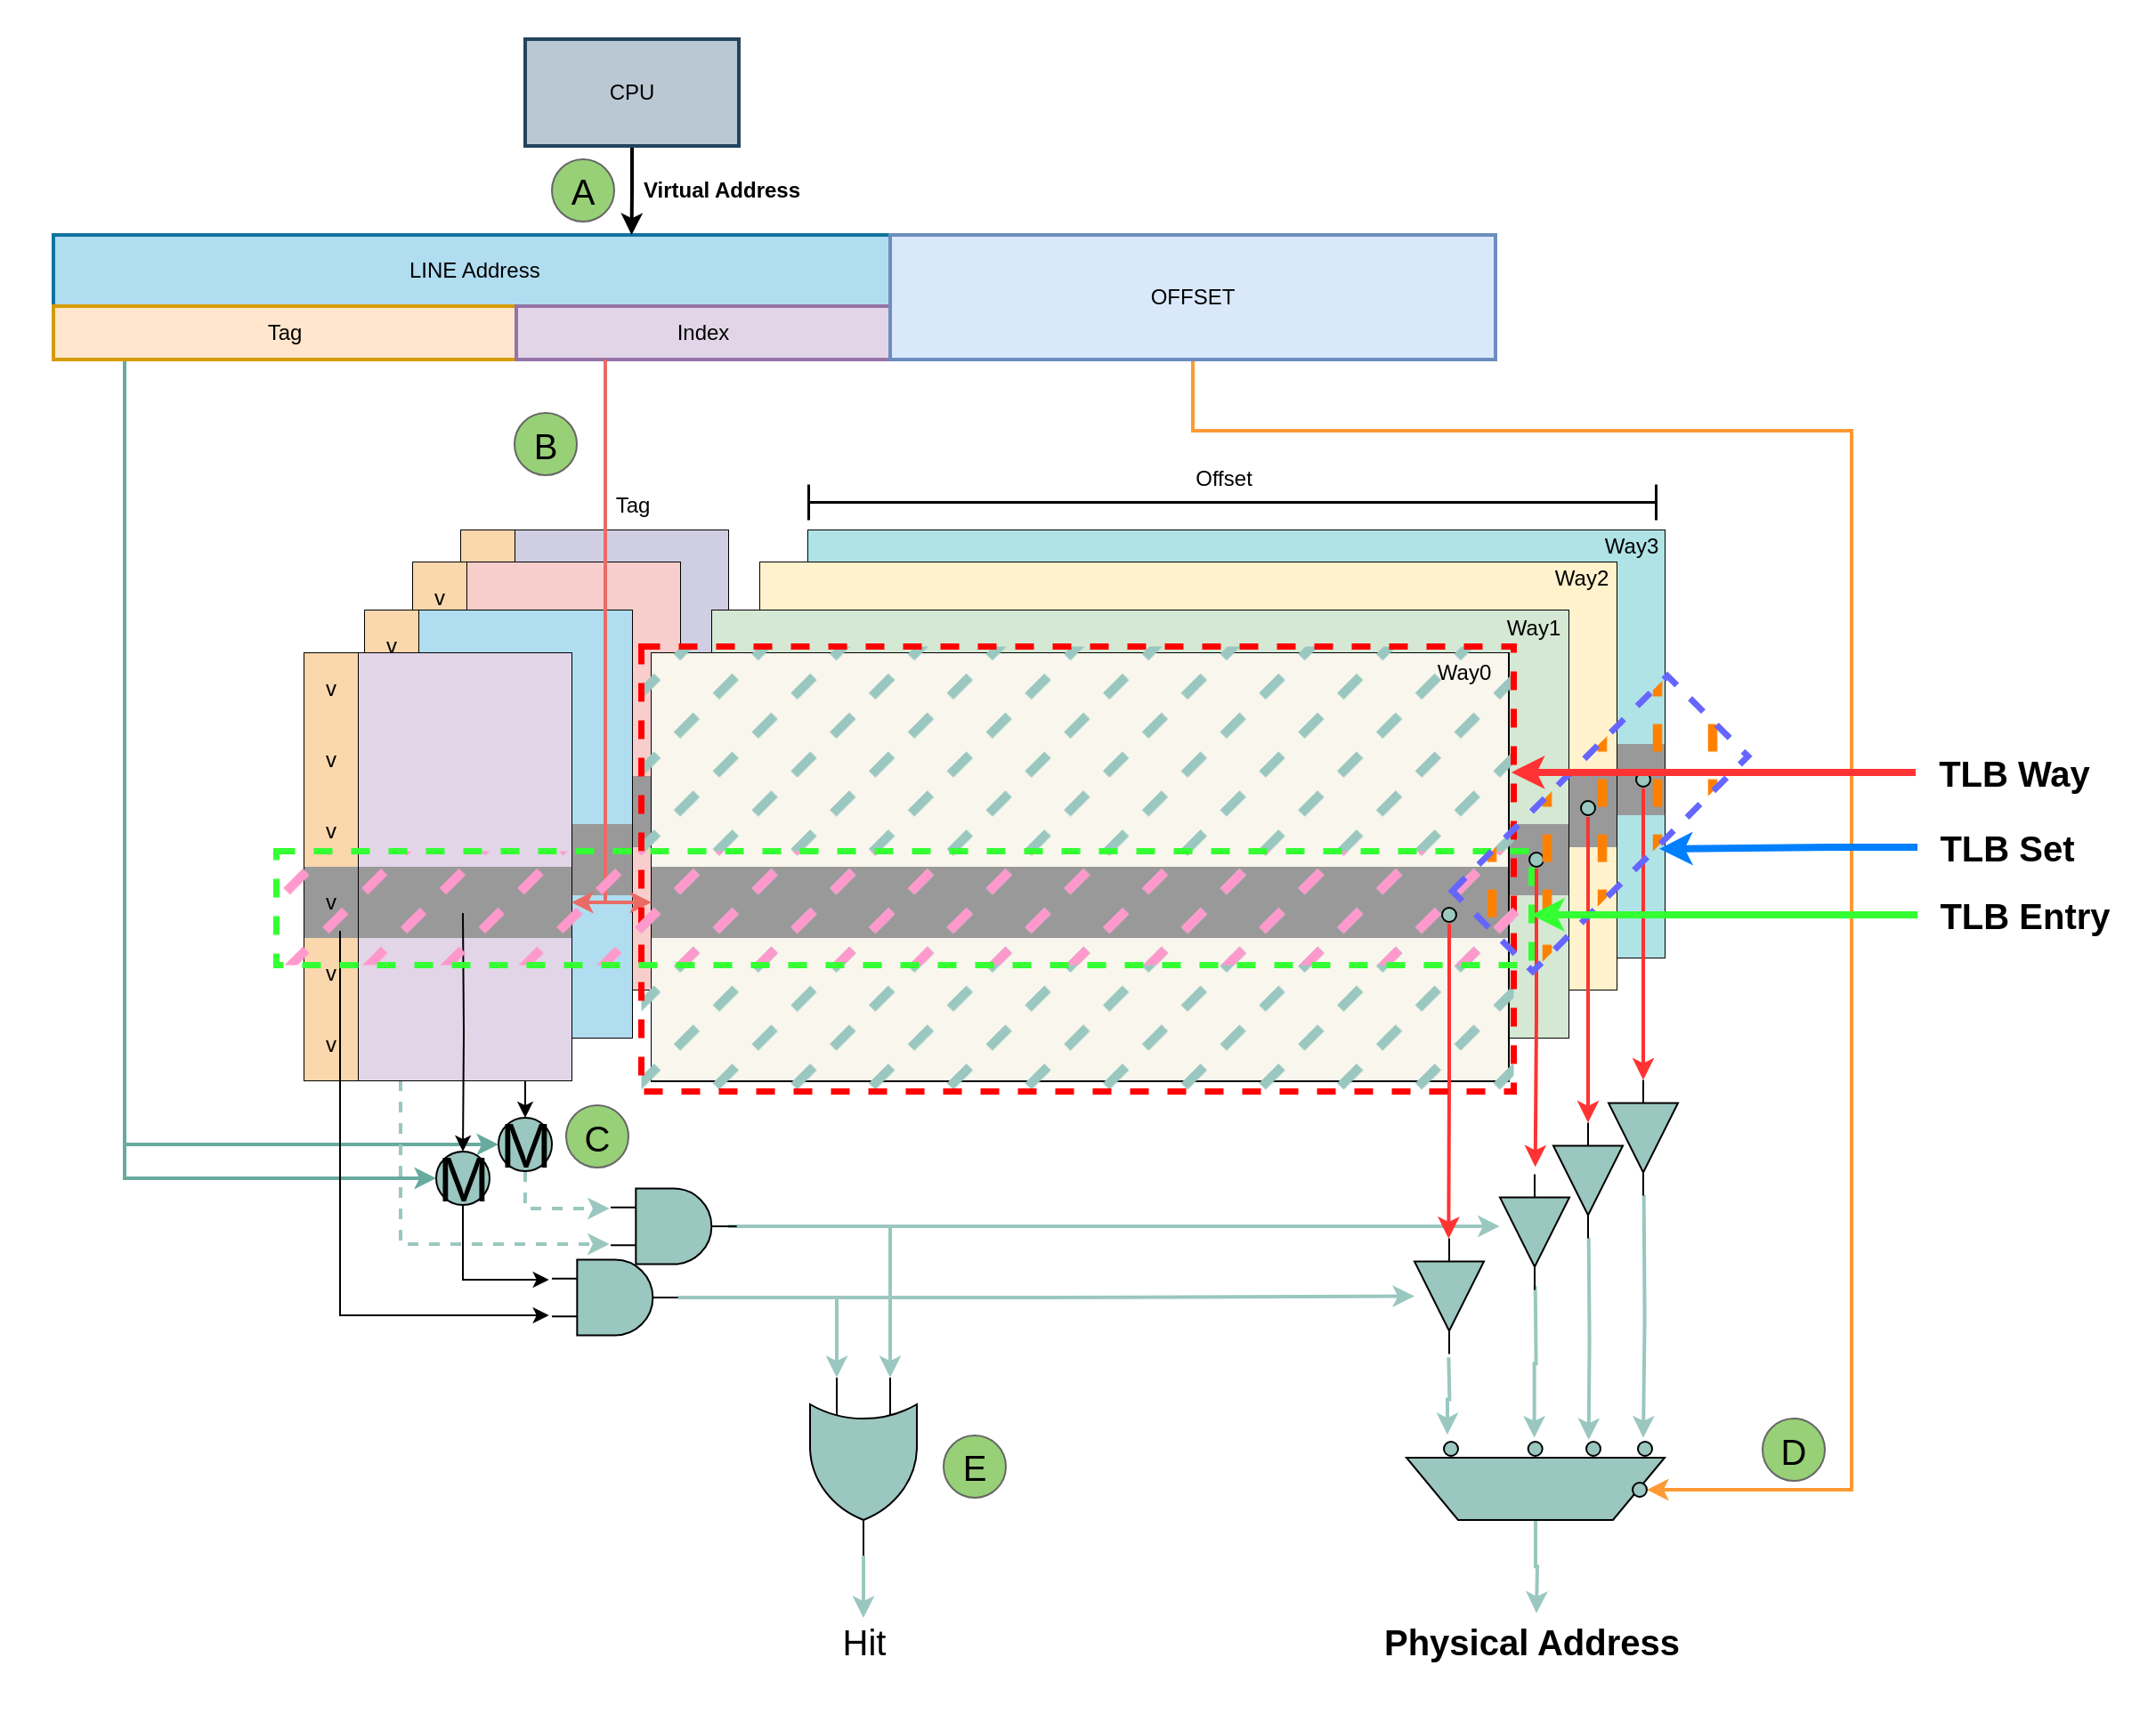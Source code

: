 <mxfile version="20.6.1" type="device"><diagram id="GEFvHUfRYv8DrE_fYGbr" name="第 1 页"><mxGraphModel dx="2930" dy="1486" grid="1" gridSize="10" guides="1" tooltips="1" connect="1" arrows="1" fold="1" page="1" pageScale="1" pageWidth="850" pageHeight="1100" math="0" shadow="0"><root><mxCell id="0"/><mxCell id="1" parent="0"/><mxCell id="lE-3ElLbdvA7vJIspukd-1" value="" style="shape=table;html=1;whiteSpace=wrap;startSize=0;container=1;collapsible=0;childLayout=tableLayout;" parent="1" vertex="1"><mxGeometry x="444" y="336" width="481" height="240" as="geometry"/></mxCell><mxCell id="lE-3ElLbdvA7vJIspukd-90" style="shape=tableRow;horizontal=0;startSize=0;swimlaneHead=0;swimlaneBody=0;top=0;left=0;bottom=0;right=0;collapsible=0;dropTarget=0;fillColor=none;points=[[0,0.5],[1,0.5]];portConstraint=eastwest;" parent="lE-3ElLbdvA7vJIspukd-1" vertex="1"><mxGeometry width="481" height="40" as="geometry"/></mxCell><mxCell id="lE-3ElLbdvA7vJIspukd-91" style="shape=partialRectangle;html=1;whiteSpace=wrap;connectable=0;fillColor=#b0e3e6;top=0;left=0;bottom=0;right=0;overflow=hidden;strokeColor=#0e8088;" parent="lE-3ElLbdvA7vJIspukd-90" vertex="1"><mxGeometry width="481" height="40" as="geometry"><mxRectangle width="481" height="40" as="alternateBounds"/></mxGeometry></mxCell><mxCell id="fIoHgFa5rX-lCGJxUdmG-461" style="shape=tableRow;horizontal=0;startSize=0;swimlaneHead=0;swimlaneBody=0;top=0;left=0;bottom=0;right=0;collapsible=0;dropTarget=0;fillColor=none;points=[[0,0.5],[1,0.5]];portConstraint=eastwest;" parent="lE-3ElLbdvA7vJIspukd-1" vertex="1"><mxGeometry y="40" width="481" height="40" as="geometry"/></mxCell><mxCell id="fIoHgFa5rX-lCGJxUdmG-462" style="shape=partialRectangle;html=1;whiteSpace=wrap;connectable=0;fillColor=#b0e3e6;top=0;left=0;bottom=0;right=0;overflow=hidden;strokeColor=#0e8088;" parent="fIoHgFa5rX-lCGJxUdmG-461" vertex="1"><mxGeometry width="481" height="40" as="geometry"><mxRectangle width="481" height="40" as="alternateBounds"/></mxGeometry></mxCell><mxCell id="fIoHgFa5rX-lCGJxUdmG-459" style="shape=tableRow;horizontal=0;startSize=0;swimlaneHead=0;swimlaneBody=0;top=0;left=0;bottom=0;right=0;collapsible=0;dropTarget=0;fillColor=none;points=[[0,0.5],[1,0.5]];portConstraint=eastwest;" parent="lE-3ElLbdvA7vJIspukd-1" vertex="1"><mxGeometry y="80" width="481" height="40" as="geometry"/></mxCell><mxCell id="fIoHgFa5rX-lCGJxUdmG-460" style="shape=partialRectangle;html=1;whiteSpace=wrap;connectable=0;fillColor=#b0e3e6;top=0;left=0;bottom=0;right=0;overflow=hidden;strokeColor=#0e8088;" parent="fIoHgFa5rX-lCGJxUdmG-459" vertex="1"><mxGeometry width="481" height="40" as="geometry"><mxRectangle width="481" height="40" as="alternateBounds"/></mxGeometry></mxCell><mxCell id="fIoHgFa5rX-lCGJxUdmG-457" style="shape=tableRow;horizontal=0;startSize=0;swimlaneHead=0;swimlaneBody=0;top=0;left=0;bottom=0;right=0;collapsible=0;dropTarget=0;fillColor=none;points=[[0,0.5],[1,0.5]];portConstraint=eastwest;" parent="lE-3ElLbdvA7vJIspukd-1" vertex="1"><mxGeometry y="120" width="481" height="40" as="geometry"/></mxCell><mxCell id="fIoHgFa5rX-lCGJxUdmG-458" style="shape=partialRectangle;html=1;whiteSpace=wrap;connectable=0;fillColor=#999999;top=0;left=0;bottom=0;right=0;overflow=hidden;strokeColor=#0e8088;" parent="fIoHgFa5rX-lCGJxUdmG-457" vertex="1"><mxGeometry width="481" height="40" as="geometry"><mxRectangle width="481" height="40" as="alternateBounds"/></mxGeometry></mxCell><mxCell id="fIoHgFa5rX-lCGJxUdmG-455" style="shape=tableRow;horizontal=0;startSize=0;swimlaneHead=0;swimlaneBody=0;top=0;left=0;bottom=0;right=0;collapsible=0;dropTarget=0;fillColor=none;points=[[0,0.5],[1,0.5]];portConstraint=eastwest;" parent="lE-3ElLbdvA7vJIspukd-1" vertex="1"><mxGeometry y="160" width="481" height="40" as="geometry"/></mxCell><mxCell id="fIoHgFa5rX-lCGJxUdmG-456" style="shape=partialRectangle;html=1;whiteSpace=wrap;connectable=0;fillColor=#b0e3e6;top=0;left=0;bottom=0;right=0;overflow=hidden;strokeColor=#0e8088;" parent="fIoHgFa5rX-lCGJxUdmG-455" vertex="1"><mxGeometry width="481" height="40" as="geometry"><mxRectangle width="481" height="40" as="alternateBounds"/></mxGeometry></mxCell><mxCell id="fIoHgFa5rX-lCGJxUdmG-473" style="shape=tableRow;horizontal=0;startSize=0;swimlaneHead=0;swimlaneBody=0;top=0;left=0;bottom=0;right=0;collapsible=0;dropTarget=0;fillColor=none;points=[[0,0.5],[1,0.5]];portConstraint=eastwest;" parent="lE-3ElLbdvA7vJIspukd-1" vertex="1"><mxGeometry y="200" width="481" height="40" as="geometry"/></mxCell><mxCell id="fIoHgFa5rX-lCGJxUdmG-474" style="shape=partialRectangle;html=1;whiteSpace=wrap;connectable=0;fillColor=#b0e3e6;top=0;left=0;bottom=0;right=0;overflow=hidden;strokeColor=#0e8088;" parent="fIoHgFa5rX-lCGJxUdmG-473" vertex="1"><mxGeometry width="481" height="40" as="geometry"><mxRectangle width="481" height="40" as="alternateBounds"/></mxGeometry></mxCell><mxCell id="lE-3ElLbdvA7vJIspukd-38" value="" style="shape=table;html=1;whiteSpace=wrap;startSize=0;container=1;collapsible=0;childLayout=tableLayout;" parent="1" vertex="1"><mxGeometry x="279" y="336" width="120" height="240" as="geometry"/></mxCell><mxCell id="lE-3ElLbdvA7vJIspukd-62" style="shape=tableRow;horizontal=0;startSize=0;swimlaneHead=0;swimlaneBody=0;top=0;left=0;bottom=0;right=0;collapsible=0;dropTarget=0;fillColor=none;points=[[0,0.5],[1,0.5]];portConstraint=eastwest;" parent="lE-3ElLbdvA7vJIspukd-38" vertex="1"><mxGeometry width="120" height="40" as="geometry"/></mxCell><mxCell id="lE-3ElLbdvA7vJIspukd-63" style="shape=partialRectangle;html=1;whiteSpace=wrap;connectable=0;fillColor=#d0cee2;top=0;left=0;bottom=0;right=0;overflow=hidden;strokeColor=#56517e;" parent="lE-3ElLbdvA7vJIspukd-62" vertex="1"><mxGeometry width="120" height="40" as="geometry"><mxRectangle width="120" height="40" as="alternateBounds"/></mxGeometry></mxCell><mxCell id="fIoHgFa5rX-lCGJxUdmG-463" style="shape=tableRow;horizontal=0;startSize=0;swimlaneHead=0;swimlaneBody=0;top=0;left=0;bottom=0;right=0;collapsible=0;dropTarget=0;fillColor=none;points=[[0,0.5],[1,0.5]];portConstraint=eastwest;" parent="lE-3ElLbdvA7vJIspukd-38" vertex="1"><mxGeometry y="40" width="120" height="40" as="geometry"/></mxCell><mxCell id="fIoHgFa5rX-lCGJxUdmG-464" style="shape=partialRectangle;html=1;whiteSpace=wrap;connectable=0;fillColor=#d0cee2;top=0;left=0;bottom=0;right=0;overflow=hidden;strokeColor=#56517e;" parent="fIoHgFa5rX-lCGJxUdmG-463" vertex="1"><mxGeometry width="120" height="40" as="geometry"><mxRectangle width="120" height="40" as="alternateBounds"/></mxGeometry></mxCell><mxCell id="fIoHgFa5rX-lCGJxUdmG-465" style="shape=tableRow;horizontal=0;startSize=0;swimlaneHead=0;swimlaneBody=0;top=0;left=0;bottom=0;right=0;collapsible=0;dropTarget=0;fillColor=none;points=[[0,0.5],[1,0.5]];portConstraint=eastwest;" parent="lE-3ElLbdvA7vJIspukd-38" vertex="1"><mxGeometry y="80" width="120" height="40" as="geometry"/></mxCell><mxCell id="fIoHgFa5rX-lCGJxUdmG-466" style="shape=partialRectangle;html=1;whiteSpace=wrap;connectable=0;fillColor=#d0cee2;top=0;left=0;bottom=0;right=0;overflow=hidden;strokeColor=#56517e;" parent="fIoHgFa5rX-lCGJxUdmG-465" vertex="1"><mxGeometry width="120" height="40" as="geometry"><mxRectangle width="120" height="40" as="alternateBounds"/></mxGeometry></mxCell><mxCell id="fIoHgFa5rX-lCGJxUdmG-467" style="shape=tableRow;horizontal=0;startSize=0;swimlaneHead=0;swimlaneBody=0;top=0;left=0;bottom=0;right=0;collapsible=0;dropTarget=0;fillColor=none;points=[[0,0.5],[1,0.5]];portConstraint=eastwest;" parent="lE-3ElLbdvA7vJIspukd-38" vertex="1"><mxGeometry y="120" width="120" height="40" as="geometry"/></mxCell><mxCell id="fIoHgFa5rX-lCGJxUdmG-468" style="shape=partialRectangle;html=1;whiteSpace=wrap;connectable=0;fillColor=#999999;top=0;left=0;bottom=0;right=0;overflow=hidden;strokeColor=#56517e;" parent="fIoHgFa5rX-lCGJxUdmG-467" vertex="1"><mxGeometry width="120" height="40" as="geometry"><mxRectangle width="120" height="40" as="alternateBounds"/></mxGeometry></mxCell><mxCell id="fIoHgFa5rX-lCGJxUdmG-469" style="shape=tableRow;horizontal=0;startSize=0;swimlaneHead=0;swimlaneBody=0;top=0;left=0;bottom=0;right=0;collapsible=0;dropTarget=0;fillColor=none;points=[[0,0.5],[1,0.5]];portConstraint=eastwest;" parent="lE-3ElLbdvA7vJIspukd-38" vertex="1"><mxGeometry y="160" width="120" height="40" as="geometry"/></mxCell><mxCell id="fIoHgFa5rX-lCGJxUdmG-470" style="shape=partialRectangle;html=1;whiteSpace=wrap;connectable=0;fillColor=#d0cee2;top=0;left=0;bottom=0;right=0;overflow=hidden;strokeColor=#56517e;" parent="fIoHgFa5rX-lCGJxUdmG-469" vertex="1"><mxGeometry width="120" height="40" as="geometry"><mxRectangle width="120" height="40" as="alternateBounds"/></mxGeometry></mxCell><mxCell id="fIoHgFa5rX-lCGJxUdmG-471" style="shape=tableRow;horizontal=0;startSize=0;swimlaneHead=0;swimlaneBody=0;top=0;left=0;bottom=0;right=0;collapsible=0;dropTarget=0;fillColor=none;points=[[0,0.5],[1,0.5]];portConstraint=eastwest;" parent="lE-3ElLbdvA7vJIspukd-38" vertex="1"><mxGeometry y="200" width="120" height="40" as="geometry"/></mxCell><mxCell id="fIoHgFa5rX-lCGJxUdmG-472" style="shape=partialRectangle;html=1;whiteSpace=wrap;connectable=0;fillColor=#d0cee2;top=0;left=0;bottom=0;right=0;overflow=hidden;strokeColor=#56517e;" parent="fIoHgFa5rX-lCGJxUdmG-471" vertex="1"><mxGeometry width="120" height="40" as="geometry"><mxRectangle width="120" height="40" as="alternateBounds"/></mxGeometry></mxCell><mxCell id="lE-3ElLbdvA7vJIspukd-114" value="" style="shape=table;html=1;whiteSpace=wrap;startSize=0;container=1;collapsible=0;childLayout=tableLayout;" parent="1" vertex="1"><mxGeometry x="249" y="336" width="30" height="240" as="geometry"/></mxCell><mxCell id="lE-3ElLbdvA7vJIspukd-115" style="shape=tableRow;horizontal=0;startSize=0;swimlaneHead=0;swimlaneBody=0;top=0;left=0;bottom=0;right=0;collapsible=0;dropTarget=0;fillColor=none;points=[[0,0.5],[1,0.5]];portConstraint=eastwest;" parent="lE-3ElLbdvA7vJIspukd-114" vertex="1"><mxGeometry width="30" height="40" as="geometry"/></mxCell><mxCell id="lE-3ElLbdvA7vJIspukd-116" value="v" style="shape=partialRectangle;html=1;whiteSpace=wrap;connectable=0;fillColor=#fad7ac;top=0;left=0;bottom=0;right=0;overflow=hidden;strokeColor=#b46504;" parent="lE-3ElLbdvA7vJIspukd-115" vertex="1"><mxGeometry width="30" height="40" as="geometry"><mxRectangle width="30" height="40" as="alternateBounds"/></mxGeometry></mxCell><mxCell id="fIoHgFa5rX-lCGJxUdmG-475" style="shape=tableRow;horizontal=0;startSize=0;swimlaneHead=0;swimlaneBody=0;top=0;left=0;bottom=0;right=0;collapsible=0;dropTarget=0;fillColor=none;points=[[0,0.5],[1,0.5]];portConstraint=eastwest;" parent="lE-3ElLbdvA7vJIspukd-114" vertex="1"><mxGeometry y="40" width="30" height="40" as="geometry"/></mxCell><mxCell id="fIoHgFa5rX-lCGJxUdmG-476" value="v" style="shape=partialRectangle;html=1;whiteSpace=wrap;connectable=0;fillColor=#fad7ac;top=0;left=0;bottom=0;right=0;overflow=hidden;strokeColor=#b46504;" parent="fIoHgFa5rX-lCGJxUdmG-475" vertex="1"><mxGeometry width="30" height="40" as="geometry"><mxRectangle width="30" height="40" as="alternateBounds"/></mxGeometry></mxCell><mxCell id="fIoHgFa5rX-lCGJxUdmG-477" style="shape=tableRow;horizontal=0;startSize=0;swimlaneHead=0;swimlaneBody=0;top=0;left=0;bottom=0;right=0;collapsible=0;dropTarget=0;fillColor=none;points=[[0,0.5],[1,0.5]];portConstraint=eastwest;" parent="lE-3ElLbdvA7vJIspukd-114" vertex="1"><mxGeometry y="80" width="30" height="40" as="geometry"/></mxCell><mxCell id="fIoHgFa5rX-lCGJxUdmG-478" value="v" style="shape=partialRectangle;html=1;whiteSpace=wrap;connectable=0;fillColor=#fad7ac;top=0;left=0;bottom=0;right=0;overflow=hidden;strokeColor=#b46504;" parent="fIoHgFa5rX-lCGJxUdmG-477" vertex="1"><mxGeometry width="30" height="40" as="geometry"><mxRectangle width="30" height="40" as="alternateBounds"/></mxGeometry></mxCell><mxCell id="fIoHgFa5rX-lCGJxUdmG-479" style="shape=tableRow;horizontal=0;startSize=0;swimlaneHead=0;swimlaneBody=0;top=0;left=0;bottom=0;right=0;collapsible=0;dropTarget=0;fillColor=none;points=[[0,0.5],[1,0.5]];portConstraint=eastwest;" parent="lE-3ElLbdvA7vJIspukd-114" vertex="1"><mxGeometry y="120" width="30" height="40" as="geometry"/></mxCell><mxCell id="fIoHgFa5rX-lCGJxUdmG-480" value="v" style="shape=partialRectangle;html=1;whiteSpace=wrap;connectable=0;fillColor=#999999;top=0;left=0;bottom=0;right=0;overflow=hidden;strokeColor=#b46504;" parent="fIoHgFa5rX-lCGJxUdmG-479" vertex="1"><mxGeometry width="30" height="40" as="geometry"><mxRectangle width="30" height="40" as="alternateBounds"/></mxGeometry></mxCell><mxCell id="fIoHgFa5rX-lCGJxUdmG-481" style="shape=tableRow;horizontal=0;startSize=0;swimlaneHead=0;swimlaneBody=0;top=0;left=0;bottom=0;right=0;collapsible=0;dropTarget=0;fillColor=none;points=[[0,0.5],[1,0.5]];portConstraint=eastwest;" parent="lE-3ElLbdvA7vJIspukd-114" vertex="1"><mxGeometry y="160" width="30" height="40" as="geometry"/></mxCell><mxCell id="fIoHgFa5rX-lCGJxUdmG-482" value="v" style="shape=partialRectangle;html=1;whiteSpace=wrap;connectable=0;fillColor=#fad7ac;top=0;left=0;bottom=0;right=0;overflow=hidden;strokeColor=#b46504;" parent="fIoHgFa5rX-lCGJxUdmG-481" vertex="1"><mxGeometry width="30" height="40" as="geometry"><mxRectangle width="30" height="40" as="alternateBounds"/></mxGeometry></mxCell><mxCell id="fIoHgFa5rX-lCGJxUdmG-483" style="shape=tableRow;horizontal=0;startSize=0;swimlaneHead=0;swimlaneBody=0;top=0;left=0;bottom=0;right=0;collapsible=0;dropTarget=0;fillColor=none;points=[[0,0.5],[1,0.5]];portConstraint=eastwest;" parent="lE-3ElLbdvA7vJIspukd-114" vertex="1"><mxGeometry y="200" width="30" height="40" as="geometry"/></mxCell><mxCell id="fIoHgFa5rX-lCGJxUdmG-484" value="v" style="shape=partialRectangle;html=1;whiteSpace=wrap;connectable=0;fillColor=#fad7ac;top=0;left=0;bottom=0;right=0;overflow=hidden;strokeColor=#b46504;" parent="fIoHgFa5rX-lCGJxUdmG-483" vertex="1"><mxGeometry width="30" height="40" as="geometry"><mxRectangle width="30" height="40" as="alternateBounds"/></mxGeometry></mxCell><mxCell id="lE-3ElLbdvA7vJIspukd-170" value="&amp;nbsp;LINE Address" style="rounded=0;whiteSpace=wrap;html=1;strokeColor=#10739e;strokeWidth=2;fillColor=#b1ddf0;" parent="1" vertex="1"><mxGeometry x="20" y="170" width="470" height="40" as="geometry"/></mxCell><mxCell id="fIoHgFa5rX-lCGJxUdmG-678" style="edgeStyle=orthogonalEdgeStyle;rounded=0;orthogonalLoop=1;jettySize=auto;html=1;entryX=0;entryY=0.5;entryDx=0;entryDy=0;strokeColor=#67AB9F;strokeWidth=2;" parent="1" source="lE-3ElLbdvA7vJIspukd-171" target="fIoHgFa5rX-lCGJxUdmG-563" edge="1"><mxGeometry relative="1" as="geometry"><Array as="points"><mxPoint x="60" y="681"/></Array></mxGeometry></mxCell><mxCell id="fIoHgFa5rX-lCGJxUdmG-679" style="edgeStyle=orthogonalEdgeStyle;rounded=0;orthogonalLoop=1;jettySize=auto;html=1;entryX=0;entryY=0.5;entryDx=0;entryDy=0;strokeColor=#67AB9F;strokeWidth=2;" parent="1" source="lE-3ElLbdvA7vJIspukd-171" target="fIoHgFa5rX-lCGJxUdmG-602" edge="1"><mxGeometry relative="1" as="geometry"><Array as="points"><mxPoint x="60" y="700"/></Array></mxGeometry></mxCell><mxCell id="lE-3ElLbdvA7vJIspukd-171" value="Tag" style="rounded=0;whiteSpace=wrap;html=1;strokeColor=#d79b00;strokeWidth=2;fillColor=#ffe6cc;" parent="1" vertex="1"><mxGeometry x="20" y="210" width="260" height="30" as="geometry"/></mxCell><mxCell id="lE-3ElLbdvA7vJIspukd-172" value="Index" style="rounded=0;whiteSpace=wrap;html=1;strokeColor=#9673a6;strokeWidth=2;fillColor=#e1d5e7;" parent="1" vertex="1"><mxGeometry x="280" y="210" width="210" height="30" as="geometry"/></mxCell><mxCell id="fIoHgFa5rX-lCGJxUdmG-685" style="edgeStyle=orthogonalEdgeStyle;rounded=0;orthogonalLoop=1;jettySize=auto;html=1;entryX=0.9;entryY=0.5;entryDx=0;entryDy=0;entryPerimeter=0;strokeColor=#FF9933;strokeWidth=2;" parent="1" source="lE-3ElLbdvA7vJIspukd-173" target="fIoHgFa5rX-lCGJxUdmG-682" edge="1"><mxGeometry relative="1" as="geometry"><Array as="points"><mxPoint x="660" y="280"/><mxPoint x="1030" y="280"/><mxPoint x="1030" y="875"/></Array></mxGeometry></mxCell><mxCell id="lE-3ElLbdvA7vJIspukd-173" value="OFFSET" style="rounded=0;whiteSpace=wrap;html=1;strokeColor=#6c8ebf;strokeWidth=2;fillColor=#dae8fc;" parent="1" vertex="1"><mxGeometry x="490" y="170" width="340" height="70" as="geometry"/></mxCell><mxCell id="lE-3ElLbdvA7vJIspukd-191" style="edgeStyle=orthogonalEdgeStyle;rounded=0;orthogonalLoop=1;jettySize=auto;html=1;entryX=0.691;entryY=0;entryDx=0;entryDy=0;entryPerimeter=0;strokeWidth=2;" parent="1" source="lE-3ElLbdvA7vJIspukd-190" target="lE-3ElLbdvA7vJIspukd-170" edge="1"><mxGeometry relative="1" as="geometry"/></mxCell><mxCell id="lE-3ElLbdvA7vJIspukd-190" value="CPU" style="rounded=0;whiteSpace=wrap;html=1;strokeColor=#23445d;strokeWidth=2;fillColor=#bac8d3;" parent="1" vertex="1"><mxGeometry x="285" y="60" width="120" height="60" as="geometry"/></mxCell><mxCell id="lE-3ElLbdvA7vJIspukd-192" value="&lt;b&gt;Virtual Address&lt;/b&gt;" style="text;html=1;align=center;verticalAlign=middle;resizable=0;points=[];autosize=1;strokeColor=none;fillColor=none;" parent="1" vertex="1"><mxGeometry x="340" y="130" width="110" height="30" as="geometry"/></mxCell><mxCell id="lE-3ElLbdvA7vJIspukd-196" value="A" style="ellipse;whiteSpace=wrap;html=1;aspect=fixed;strokeColor=#666666;strokeWidth=1;fontSize=20;fillColor=#97D077;fillStyle=auto;" parent="1" vertex="1"><mxGeometry x="300" y="127.5" width="35" height="35" as="geometry"/></mxCell><mxCell id="cPyRjmG9ExfJeNtQiY3--1" value="" style="verticalLabelPosition=bottom;shadow=0;dashed=0;align=center;html=1;verticalAlign=top;shape=mxgraph.electrical.logic_gates.inverting_contact;strokeWidth=0.1;fontSize=20;fillColor=none;strokeColor=none;" parent="1" vertex="1"><mxGeometry x="1190" y="38" width="10" height="10" as="geometry"/></mxCell><mxCell id="fIoHgFa5rX-lCGJxUdmG-485" value="" style="shape=table;html=1;whiteSpace=wrap;startSize=0;container=1;collapsible=0;childLayout=tableLayout;" parent="1" vertex="1"><mxGeometry x="417" y="354" width="481" height="240" as="geometry"/></mxCell><mxCell id="fIoHgFa5rX-lCGJxUdmG-486" style="shape=tableRow;horizontal=0;startSize=0;swimlaneHead=0;swimlaneBody=0;top=0;left=0;bottom=0;right=0;collapsible=0;dropTarget=0;fillColor=none;points=[[0,0.5],[1,0.5]];portConstraint=eastwest;" parent="fIoHgFa5rX-lCGJxUdmG-485" vertex="1"><mxGeometry width="481" height="40" as="geometry"/></mxCell><mxCell id="fIoHgFa5rX-lCGJxUdmG-487" style="shape=partialRectangle;html=1;whiteSpace=wrap;connectable=0;fillColor=#fff2cc;top=0;left=0;bottom=0;right=0;overflow=hidden;strokeColor=#d6b656;" parent="fIoHgFa5rX-lCGJxUdmG-486" vertex="1"><mxGeometry width="481" height="40" as="geometry"><mxRectangle width="481" height="40" as="alternateBounds"/></mxGeometry></mxCell><mxCell id="fIoHgFa5rX-lCGJxUdmG-488" style="shape=tableRow;horizontal=0;startSize=0;swimlaneHead=0;swimlaneBody=0;top=0;left=0;bottom=0;right=0;collapsible=0;dropTarget=0;fillColor=none;points=[[0,0.5],[1,0.5]];portConstraint=eastwest;" parent="fIoHgFa5rX-lCGJxUdmG-485" vertex="1"><mxGeometry y="40" width="481" height="40" as="geometry"/></mxCell><mxCell id="fIoHgFa5rX-lCGJxUdmG-489" style="shape=partialRectangle;html=1;whiteSpace=wrap;connectable=0;fillColor=#fff2cc;top=0;left=0;bottom=0;right=0;overflow=hidden;strokeColor=#d6b656;" parent="fIoHgFa5rX-lCGJxUdmG-488" vertex="1"><mxGeometry width="481" height="40" as="geometry"><mxRectangle width="481" height="40" as="alternateBounds"/></mxGeometry></mxCell><mxCell id="fIoHgFa5rX-lCGJxUdmG-490" style="shape=tableRow;horizontal=0;startSize=0;swimlaneHead=0;swimlaneBody=0;top=0;left=0;bottom=0;right=0;collapsible=0;dropTarget=0;fillColor=none;points=[[0,0.5],[1,0.5]];portConstraint=eastwest;" parent="fIoHgFa5rX-lCGJxUdmG-485" vertex="1"><mxGeometry y="80" width="481" height="40" as="geometry"/></mxCell><mxCell id="fIoHgFa5rX-lCGJxUdmG-491" style="shape=partialRectangle;html=1;whiteSpace=wrap;connectable=0;fillColor=#fff2cc;top=0;left=0;bottom=0;right=0;overflow=hidden;strokeColor=#d6b656;" parent="fIoHgFa5rX-lCGJxUdmG-490" vertex="1"><mxGeometry width="481" height="40" as="geometry"><mxRectangle width="481" height="40" as="alternateBounds"/></mxGeometry></mxCell><mxCell id="fIoHgFa5rX-lCGJxUdmG-492" style="shape=tableRow;horizontal=0;startSize=0;swimlaneHead=0;swimlaneBody=0;top=0;left=0;bottom=0;right=0;collapsible=0;dropTarget=0;fillColor=none;points=[[0,0.5],[1,0.5]];portConstraint=eastwest;" parent="fIoHgFa5rX-lCGJxUdmG-485" vertex="1"><mxGeometry y="120" width="481" height="40" as="geometry"/></mxCell><mxCell id="fIoHgFa5rX-lCGJxUdmG-493" style="shape=partialRectangle;html=1;whiteSpace=wrap;connectable=0;fillColor=#999999;top=0;left=0;bottom=0;right=0;overflow=hidden;strokeColor=#0e8088;" parent="fIoHgFa5rX-lCGJxUdmG-492" vertex="1"><mxGeometry width="481" height="40" as="geometry"><mxRectangle width="481" height="40" as="alternateBounds"/></mxGeometry></mxCell><mxCell id="fIoHgFa5rX-lCGJxUdmG-494" style="shape=tableRow;horizontal=0;startSize=0;swimlaneHead=0;swimlaneBody=0;top=0;left=0;bottom=0;right=0;collapsible=0;dropTarget=0;fillColor=none;points=[[0,0.5],[1,0.5]];portConstraint=eastwest;" parent="fIoHgFa5rX-lCGJxUdmG-485" vertex="1"><mxGeometry y="160" width="481" height="40" as="geometry"/></mxCell><mxCell id="fIoHgFa5rX-lCGJxUdmG-495" style="shape=partialRectangle;html=1;whiteSpace=wrap;connectable=0;fillColor=#fff2cc;top=0;left=0;bottom=0;right=0;overflow=hidden;strokeColor=#d6b656;" parent="fIoHgFa5rX-lCGJxUdmG-494" vertex="1"><mxGeometry width="481" height="40" as="geometry"><mxRectangle width="481" height="40" as="alternateBounds"/></mxGeometry></mxCell><mxCell id="fIoHgFa5rX-lCGJxUdmG-496" style="shape=tableRow;horizontal=0;startSize=0;swimlaneHead=0;swimlaneBody=0;top=0;left=0;bottom=0;right=0;collapsible=0;dropTarget=0;fillColor=none;points=[[0,0.5],[1,0.5]];portConstraint=eastwest;" parent="fIoHgFa5rX-lCGJxUdmG-485" vertex="1"><mxGeometry y="200" width="481" height="40" as="geometry"/></mxCell><mxCell id="fIoHgFa5rX-lCGJxUdmG-497" style="shape=partialRectangle;html=1;whiteSpace=wrap;connectable=0;fillColor=#fff2cc;top=0;left=0;bottom=0;right=0;overflow=hidden;strokeColor=#d6b656;" parent="fIoHgFa5rX-lCGJxUdmG-496" vertex="1"><mxGeometry width="481" height="40" as="geometry"><mxRectangle width="481" height="40" as="alternateBounds"/></mxGeometry></mxCell><mxCell id="fIoHgFa5rX-lCGJxUdmG-498" value="" style="shape=table;html=1;whiteSpace=wrap;startSize=0;container=1;collapsible=0;childLayout=tableLayout;" parent="1" vertex="1"><mxGeometry x="252" y="354" width="120" height="240" as="geometry"/></mxCell><mxCell id="fIoHgFa5rX-lCGJxUdmG-499" style="shape=tableRow;horizontal=0;startSize=0;swimlaneHead=0;swimlaneBody=0;top=0;left=0;bottom=0;right=0;collapsible=0;dropTarget=0;fillColor=none;points=[[0,0.5],[1,0.5]];portConstraint=eastwest;" parent="fIoHgFa5rX-lCGJxUdmG-498" vertex="1"><mxGeometry width="120" height="40" as="geometry"/></mxCell><mxCell id="fIoHgFa5rX-lCGJxUdmG-500" style="shape=partialRectangle;html=1;whiteSpace=wrap;connectable=0;fillColor=#f8cecc;top=0;left=0;bottom=0;right=0;overflow=hidden;strokeColor=#b85450;" parent="fIoHgFa5rX-lCGJxUdmG-499" vertex="1"><mxGeometry width="120" height="40" as="geometry"><mxRectangle width="120" height="40" as="alternateBounds"/></mxGeometry></mxCell><mxCell id="fIoHgFa5rX-lCGJxUdmG-501" style="shape=tableRow;horizontal=0;startSize=0;swimlaneHead=0;swimlaneBody=0;top=0;left=0;bottom=0;right=0;collapsible=0;dropTarget=0;fillColor=none;points=[[0,0.5],[1,0.5]];portConstraint=eastwest;" parent="fIoHgFa5rX-lCGJxUdmG-498" vertex="1"><mxGeometry y="40" width="120" height="40" as="geometry"/></mxCell><mxCell id="fIoHgFa5rX-lCGJxUdmG-502" style="shape=partialRectangle;html=1;whiteSpace=wrap;connectable=0;fillColor=#f8cecc;top=0;left=0;bottom=0;right=0;overflow=hidden;strokeColor=#b85450;" parent="fIoHgFa5rX-lCGJxUdmG-501" vertex="1"><mxGeometry width="120" height="40" as="geometry"><mxRectangle width="120" height="40" as="alternateBounds"/></mxGeometry></mxCell><mxCell id="fIoHgFa5rX-lCGJxUdmG-503" style="shape=tableRow;horizontal=0;startSize=0;swimlaneHead=0;swimlaneBody=0;top=0;left=0;bottom=0;right=0;collapsible=0;dropTarget=0;fillColor=none;points=[[0,0.5],[1,0.5]];portConstraint=eastwest;" parent="fIoHgFa5rX-lCGJxUdmG-498" vertex="1"><mxGeometry y="80" width="120" height="40" as="geometry"/></mxCell><mxCell id="fIoHgFa5rX-lCGJxUdmG-504" style="shape=partialRectangle;html=1;whiteSpace=wrap;connectable=0;fillColor=#f8cecc;top=0;left=0;bottom=0;right=0;overflow=hidden;strokeColor=#b85450;" parent="fIoHgFa5rX-lCGJxUdmG-503" vertex="1"><mxGeometry width="120" height="40" as="geometry"><mxRectangle width="120" height="40" as="alternateBounds"/></mxGeometry></mxCell><mxCell id="fIoHgFa5rX-lCGJxUdmG-505" style="shape=tableRow;horizontal=0;startSize=0;swimlaneHead=0;swimlaneBody=0;top=0;left=0;bottom=0;right=0;collapsible=0;dropTarget=0;fillColor=none;points=[[0,0.5],[1,0.5]];portConstraint=eastwest;" parent="fIoHgFa5rX-lCGJxUdmG-498" vertex="1"><mxGeometry y="120" width="120" height="40" as="geometry"/></mxCell><mxCell id="fIoHgFa5rX-lCGJxUdmG-506" style="shape=partialRectangle;html=1;whiteSpace=wrap;connectable=0;fillColor=#999999;top=0;left=0;bottom=0;right=0;overflow=hidden;strokeColor=#56517e;" parent="fIoHgFa5rX-lCGJxUdmG-505" vertex="1"><mxGeometry width="120" height="40" as="geometry"><mxRectangle width="120" height="40" as="alternateBounds"/></mxGeometry></mxCell><mxCell id="fIoHgFa5rX-lCGJxUdmG-507" style="shape=tableRow;horizontal=0;startSize=0;swimlaneHead=0;swimlaneBody=0;top=0;left=0;bottom=0;right=0;collapsible=0;dropTarget=0;fillColor=none;points=[[0,0.5],[1,0.5]];portConstraint=eastwest;" parent="fIoHgFa5rX-lCGJxUdmG-498" vertex="1"><mxGeometry y="160" width="120" height="40" as="geometry"/></mxCell><mxCell id="fIoHgFa5rX-lCGJxUdmG-508" style="shape=partialRectangle;html=1;whiteSpace=wrap;connectable=0;fillColor=#f8cecc;top=0;left=0;bottom=0;right=0;overflow=hidden;strokeColor=#b85450;" parent="fIoHgFa5rX-lCGJxUdmG-507" vertex="1"><mxGeometry width="120" height="40" as="geometry"><mxRectangle width="120" height="40" as="alternateBounds"/></mxGeometry></mxCell><mxCell id="fIoHgFa5rX-lCGJxUdmG-509" style="shape=tableRow;horizontal=0;startSize=0;swimlaneHead=0;swimlaneBody=0;top=0;left=0;bottom=0;right=0;collapsible=0;dropTarget=0;fillColor=none;points=[[0,0.5],[1,0.5]];portConstraint=eastwest;" parent="fIoHgFa5rX-lCGJxUdmG-498" vertex="1"><mxGeometry y="200" width="120" height="40" as="geometry"/></mxCell><mxCell id="fIoHgFa5rX-lCGJxUdmG-510" style="shape=partialRectangle;html=1;whiteSpace=wrap;connectable=0;fillColor=#f8cecc;top=0;left=0;bottom=0;right=0;overflow=hidden;strokeColor=#b85450;" parent="fIoHgFa5rX-lCGJxUdmG-509" vertex="1"><mxGeometry width="120" height="40" as="geometry"><mxRectangle width="120" height="40" as="alternateBounds"/></mxGeometry></mxCell><mxCell id="fIoHgFa5rX-lCGJxUdmG-511" value="" style="shape=table;html=1;whiteSpace=wrap;startSize=0;container=1;collapsible=0;childLayout=tableLayout;" parent="1" vertex="1"><mxGeometry x="222" y="354" width="30" height="240" as="geometry"/></mxCell><mxCell id="fIoHgFa5rX-lCGJxUdmG-512" style="shape=tableRow;horizontal=0;startSize=0;swimlaneHead=0;swimlaneBody=0;top=0;left=0;bottom=0;right=0;collapsible=0;dropTarget=0;fillColor=none;points=[[0,0.5],[1,0.5]];portConstraint=eastwest;" parent="fIoHgFa5rX-lCGJxUdmG-511" vertex="1"><mxGeometry width="30" height="40" as="geometry"/></mxCell><mxCell id="fIoHgFa5rX-lCGJxUdmG-513" value="v" style="shape=partialRectangle;html=1;whiteSpace=wrap;connectable=0;fillColor=#fad7ac;top=0;left=0;bottom=0;right=0;overflow=hidden;strokeColor=#b46504;" parent="fIoHgFa5rX-lCGJxUdmG-512" vertex="1"><mxGeometry width="30" height="40" as="geometry"><mxRectangle width="30" height="40" as="alternateBounds"/></mxGeometry></mxCell><mxCell id="fIoHgFa5rX-lCGJxUdmG-514" style="shape=tableRow;horizontal=0;startSize=0;swimlaneHead=0;swimlaneBody=0;top=0;left=0;bottom=0;right=0;collapsible=0;dropTarget=0;fillColor=none;points=[[0,0.5],[1,0.5]];portConstraint=eastwest;" parent="fIoHgFa5rX-lCGJxUdmG-511" vertex="1"><mxGeometry y="40" width="30" height="40" as="geometry"/></mxCell><mxCell id="fIoHgFa5rX-lCGJxUdmG-515" value="v" style="shape=partialRectangle;html=1;whiteSpace=wrap;connectable=0;fillColor=#fad7ac;top=0;left=0;bottom=0;right=0;overflow=hidden;strokeColor=#b46504;" parent="fIoHgFa5rX-lCGJxUdmG-514" vertex="1"><mxGeometry width="30" height="40" as="geometry"><mxRectangle width="30" height="40" as="alternateBounds"/></mxGeometry></mxCell><mxCell id="fIoHgFa5rX-lCGJxUdmG-516" style="shape=tableRow;horizontal=0;startSize=0;swimlaneHead=0;swimlaneBody=0;top=0;left=0;bottom=0;right=0;collapsible=0;dropTarget=0;fillColor=none;points=[[0,0.5],[1,0.5]];portConstraint=eastwest;" parent="fIoHgFa5rX-lCGJxUdmG-511" vertex="1"><mxGeometry y="80" width="30" height="40" as="geometry"/></mxCell><mxCell id="fIoHgFa5rX-lCGJxUdmG-517" value="v" style="shape=partialRectangle;html=1;whiteSpace=wrap;connectable=0;fillColor=#fad7ac;top=0;left=0;bottom=0;right=0;overflow=hidden;strokeColor=#b46504;" parent="fIoHgFa5rX-lCGJxUdmG-516" vertex="1"><mxGeometry width="30" height="40" as="geometry"><mxRectangle width="30" height="40" as="alternateBounds"/></mxGeometry></mxCell><mxCell id="fIoHgFa5rX-lCGJxUdmG-518" style="shape=tableRow;horizontal=0;startSize=0;swimlaneHead=0;swimlaneBody=0;top=0;left=0;bottom=0;right=0;collapsible=0;dropTarget=0;fillColor=none;points=[[0,0.5],[1,0.5]];portConstraint=eastwest;" parent="fIoHgFa5rX-lCGJxUdmG-511" vertex="1"><mxGeometry y="120" width="30" height="40" as="geometry"/></mxCell><mxCell id="fIoHgFa5rX-lCGJxUdmG-519" value="v" style="shape=partialRectangle;html=1;whiteSpace=wrap;connectable=0;fillColor=#999999;top=0;left=0;bottom=0;right=0;overflow=hidden;strokeColor=#b46504;" parent="fIoHgFa5rX-lCGJxUdmG-518" vertex="1"><mxGeometry width="30" height="40" as="geometry"><mxRectangle width="30" height="40" as="alternateBounds"/></mxGeometry></mxCell><mxCell id="fIoHgFa5rX-lCGJxUdmG-520" style="shape=tableRow;horizontal=0;startSize=0;swimlaneHead=0;swimlaneBody=0;top=0;left=0;bottom=0;right=0;collapsible=0;dropTarget=0;fillColor=none;points=[[0,0.5],[1,0.5]];portConstraint=eastwest;" parent="fIoHgFa5rX-lCGJxUdmG-511" vertex="1"><mxGeometry y="160" width="30" height="40" as="geometry"/></mxCell><mxCell id="fIoHgFa5rX-lCGJxUdmG-521" value="v" style="shape=partialRectangle;html=1;whiteSpace=wrap;connectable=0;fillColor=#fad7ac;top=0;left=0;bottom=0;right=0;overflow=hidden;strokeColor=#b46504;" parent="fIoHgFa5rX-lCGJxUdmG-520" vertex="1"><mxGeometry width="30" height="40" as="geometry"><mxRectangle width="30" height="40" as="alternateBounds"/></mxGeometry></mxCell><mxCell id="fIoHgFa5rX-lCGJxUdmG-522" style="shape=tableRow;horizontal=0;startSize=0;swimlaneHead=0;swimlaneBody=0;top=0;left=0;bottom=0;right=0;collapsible=0;dropTarget=0;fillColor=none;points=[[0,0.5],[1,0.5]];portConstraint=eastwest;" parent="fIoHgFa5rX-lCGJxUdmG-511" vertex="1"><mxGeometry y="200" width="30" height="40" as="geometry"/></mxCell><mxCell id="fIoHgFa5rX-lCGJxUdmG-523" value="v" style="shape=partialRectangle;html=1;whiteSpace=wrap;connectable=0;fillColor=#fad7ac;top=0;left=0;bottom=0;right=0;overflow=hidden;strokeColor=#b46504;" parent="fIoHgFa5rX-lCGJxUdmG-522" vertex="1"><mxGeometry width="30" height="40" as="geometry"><mxRectangle width="30" height="40" as="alternateBounds"/></mxGeometry></mxCell><mxCell id="fIoHgFa5rX-lCGJxUdmG-524" value="" style="shape=table;html=1;whiteSpace=wrap;startSize=0;container=1;collapsible=0;childLayout=tableLayout;" parent="1" vertex="1"><mxGeometry x="390" y="381" width="481" height="240" as="geometry"/></mxCell><mxCell id="fIoHgFa5rX-lCGJxUdmG-525" style="shape=tableRow;horizontal=0;startSize=0;swimlaneHead=0;swimlaneBody=0;top=0;left=0;bottom=0;right=0;collapsible=0;dropTarget=0;fillColor=none;points=[[0,0.5],[1,0.5]];portConstraint=eastwest;" parent="fIoHgFa5rX-lCGJxUdmG-524" vertex="1"><mxGeometry width="481" height="40" as="geometry"/></mxCell><mxCell id="fIoHgFa5rX-lCGJxUdmG-526" style="shape=partialRectangle;html=1;whiteSpace=wrap;connectable=0;fillColor=#d5e8d4;top=0;left=0;bottom=0;right=0;overflow=hidden;strokeColor=#82b366;" parent="fIoHgFa5rX-lCGJxUdmG-525" vertex="1"><mxGeometry width="481" height="40" as="geometry"><mxRectangle width="481" height="40" as="alternateBounds"/></mxGeometry></mxCell><mxCell id="fIoHgFa5rX-lCGJxUdmG-527" style="shape=tableRow;horizontal=0;startSize=0;swimlaneHead=0;swimlaneBody=0;top=0;left=0;bottom=0;right=0;collapsible=0;dropTarget=0;fillColor=none;points=[[0,0.5],[1,0.5]];portConstraint=eastwest;" parent="fIoHgFa5rX-lCGJxUdmG-524" vertex="1"><mxGeometry y="40" width="481" height="40" as="geometry"/></mxCell><mxCell id="fIoHgFa5rX-lCGJxUdmG-528" style="shape=partialRectangle;html=1;whiteSpace=wrap;connectable=0;fillColor=#d5e8d4;top=0;left=0;bottom=0;right=0;overflow=hidden;strokeColor=#82b366;" parent="fIoHgFa5rX-lCGJxUdmG-527" vertex="1"><mxGeometry width="481" height="40" as="geometry"><mxRectangle width="481" height="40" as="alternateBounds"/></mxGeometry></mxCell><mxCell id="fIoHgFa5rX-lCGJxUdmG-529" style="shape=tableRow;horizontal=0;startSize=0;swimlaneHead=0;swimlaneBody=0;top=0;left=0;bottom=0;right=0;collapsible=0;dropTarget=0;fillColor=none;points=[[0,0.5],[1,0.5]];portConstraint=eastwest;" parent="fIoHgFa5rX-lCGJxUdmG-524" vertex="1"><mxGeometry y="80" width="481" height="40" as="geometry"/></mxCell><mxCell id="fIoHgFa5rX-lCGJxUdmG-530" style="shape=partialRectangle;html=1;whiteSpace=wrap;connectable=0;fillColor=#d5e8d4;top=0;left=0;bottom=0;right=0;overflow=hidden;strokeColor=#82b366;" parent="fIoHgFa5rX-lCGJxUdmG-529" vertex="1"><mxGeometry width="481" height="40" as="geometry"><mxRectangle width="481" height="40" as="alternateBounds"/></mxGeometry></mxCell><mxCell id="fIoHgFa5rX-lCGJxUdmG-531" style="shape=tableRow;horizontal=0;startSize=0;swimlaneHead=0;swimlaneBody=0;top=0;left=0;bottom=0;right=0;collapsible=0;dropTarget=0;fillColor=none;points=[[0,0.5],[1,0.5]];portConstraint=eastwest;" parent="fIoHgFa5rX-lCGJxUdmG-524" vertex="1"><mxGeometry y="120" width="481" height="40" as="geometry"/></mxCell><mxCell id="fIoHgFa5rX-lCGJxUdmG-532" style="shape=partialRectangle;html=1;whiteSpace=wrap;connectable=0;fillColor=#999999;top=0;left=0;bottom=0;right=0;overflow=hidden;strokeColor=#0e8088;" parent="fIoHgFa5rX-lCGJxUdmG-531" vertex="1"><mxGeometry width="481" height="40" as="geometry"><mxRectangle width="481" height="40" as="alternateBounds"/></mxGeometry></mxCell><mxCell id="fIoHgFa5rX-lCGJxUdmG-533" style="shape=tableRow;horizontal=0;startSize=0;swimlaneHead=0;swimlaneBody=0;top=0;left=0;bottom=0;right=0;collapsible=0;dropTarget=0;fillColor=none;points=[[0,0.5],[1,0.5]];portConstraint=eastwest;" parent="fIoHgFa5rX-lCGJxUdmG-524" vertex="1"><mxGeometry y="160" width="481" height="40" as="geometry"/></mxCell><mxCell id="fIoHgFa5rX-lCGJxUdmG-534" style="shape=partialRectangle;html=1;whiteSpace=wrap;connectable=0;fillColor=#d5e8d4;top=0;left=0;bottom=0;right=0;overflow=hidden;strokeColor=#82b366;" parent="fIoHgFa5rX-lCGJxUdmG-533" vertex="1"><mxGeometry width="481" height="40" as="geometry"><mxRectangle width="481" height="40" as="alternateBounds"/></mxGeometry></mxCell><mxCell id="fIoHgFa5rX-lCGJxUdmG-535" style="shape=tableRow;horizontal=0;startSize=0;swimlaneHead=0;swimlaneBody=0;top=0;left=0;bottom=0;right=0;collapsible=0;dropTarget=0;fillColor=none;points=[[0,0.5],[1,0.5]];portConstraint=eastwest;" parent="fIoHgFa5rX-lCGJxUdmG-524" vertex="1"><mxGeometry y="200" width="481" height="40" as="geometry"/></mxCell><mxCell id="fIoHgFa5rX-lCGJxUdmG-536" style="shape=partialRectangle;html=1;whiteSpace=wrap;connectable=0;fillColor=#d5e8d4;top=0;left=0;bottom=0;right=0;overflow=hidden;strokeColor=#82b366;" parent="fIoHgFa5rX-lCGJxUdmG-535" vertex="1"><mxGeometry width="481" height="40" as="geometry"><mxRectangle width="481" height="40" as="alternateBounds"/></mxGeometry></mxCell><mxCell id="fIoHgFa5rX-lCGJxUdmG-537" value="" style="shape=table;html=1;whiteSpace=wrap;startSize=0;container=1;collapsible=0;childLayout=tableLayout;" parent="1" vertex="1"><mxGeometry x="225" y="381" width="120" height="240" as="geometry"/></mxCell><mxCell id="fIoHgFa5rX-lCGJxUdmG-538" style="shape=tableRow;horizontal=0;startSize=0;swimlaneHead=0;swimlaneBody=0;top=0;left=0;bottom=0;right=0;collapsible=0;dropTarget=0;fillColor=none;points=[[0,0.5],[1,0.5]];portConstraint=eastwest;" parent="fIoHgFa5rX-lCGJxUdmG-537" vertex="1"><mxGeometry width="120" height="40" as="geometry"/></mxCell><mxCell id="fIoHgFa5rX-lCGJxUdmG-539" style="shape=partialRectangle;html=1;whiteSpace=wrap;connectable=0;fillColor=#b1ddf0;top=0;left=0;bottom=0;right=0;overflow=hidden;strokeColor=#10739e;" parent="fIoHgFa5rX-lCGJxUdmG-538" vertex="1"><mxGeometry width="120" height="40" as="geometry"><mxRectangle width="120" height="40" as="alternateBounds"/></mxGeometry></mxCell><mxCell id="fIoHgFa5rX-lCGJxUdmG-540" style="shape=tableRow;horizontal=0;startSize=0;swimlaneHead=0;swimlaneBody=0;top=0;left=0;bottom=0;right=0;collapsible=0;dropTarget=0;fillColor=none;points=[[0,0.5],[1,0.5]];portConstraint=eastwest;" parent="fIoHgFa5rX-lCGJxUdmG-537" vertex="1"><mxGeometry y="40" width="120" height="40" as="geometry"/></mxCell><mxCell id="fIoHgFa5rX-lCGJxUdmG-541" style="shape=partialRectangle;html=1;whiteSpace=wrap;connectable=0;fillColor=#b1ddf0;top=0;left=0;bottom=0;right=0;overflow=hidden;strokeColor=#10739e;" parent="fIoHgFa5rX-lCGJxUdmG-540" vertex="1"><mxGeometry width="120" height="40" as="geometry"><mxRectangle width="120" height="40" as="alternateBounds"/></mxGeometry></mxCell><mxCell id="fIoHgFa5rX-lCGJxUdmG-542" style="shape=tableRow;horizontal=0;startSize=0;swimlaneHead=0;swimlaneBody=0;top=0;left=0;bottom=0;right=0;collapsible=0;dropTarget=0;fillColor=none;points=[[0,0.5],[1,0.5]];portConstraint=eastwest;" parent="fIoHgFa5rX-lCGJxUdmG-537" vertex="1"><mxGeometry y="80" width="120" height="40" as="geometry"/></mxCell><mxCell id="fIoHgFa5rX-lCGJxUdmG-543" style="shape=partialRectangle;html=1;whiteSpace=wrap;connectable=0;fillColor=#b1ddf0;top=0;left=0;bottom=0;right=0;overflow=hidden;strokeColor=#10739e;" parent="fIoHgFa5rX-lCGJxUdmG-542" vertex="1"><mxGeometry width="120" height="40" as="geometry"><mxRectangle width="120" height="40" as="alternateBounds"/></mxGeometry></mxCell><mxCell id="fIoHgFa5rX-lCGJxUdmG-544" style="shape=tableRow;horizontal=0;startSize=0;swimlaneHead=0;swimlaneBody=0;top=0;left=0;bottom=0;right=0;collapsible=0;dropTarget=0;fillColor=none;points=[[0,0.5],[1,0.5]];portConstraint=eastwest;" parent="fIoHgFa5rX-lCGJxUdmG-537" vertex="1"><mxGeometry y="120" width="120" height="40" as="geometry"/></mxCell><mxCell id="fIoHgFa5rX-lCGJxUdmG-545" style="shape=partialRectangle;html=1;whiteSpace=wrap;connectable=0;fillColor=#999999;top=0;left=0;bottom=0;right=0;overflow=hidden;strokeColor=#56517e;" parent="fIoHgFa5rX-lCGJxUdmG-544" vertex="1"><mxGeometry width="120" height="40" as="geometry"><mxRectangle width="120" height="40" as="alternateBounds"/></mxGeometry></mxCell><mxCell id="fIoHgFa5rX-lCGJxUdmG-546" style="shape=tableRow;horizontal=0;startSize=0;swimlaneHead=0;swimlaneBody=0;top=0;left=0;bottom=0;right=0;collapsible=0;dropTarget=0;fillColor=none;points=[[0,0.5],[1,0.5]];portConstraint=eastwest;" parent="fIoHgFa5rX-lCGJxUdmG-537" vertex="1"><mxGeometry y="160" width="120" height="40" as="geometry"/></mxCell><mxCell id="fIoHgFa5rX-lCGJxUdmG-547" style="shape=partialRectangle;html=1;whiteSpace=wrap;connectable=0;fillColor=#b1ddf0;top=0;left=0;bottom=0;right=0;overflow=hidden;strokeColor=#10739e;" parent="fIoHgFa5rX-lCGJxUdmG-546" vertex="1"><mxGeometry width="120" height="40" as="geometry"><mxRectangle width="120" height="40" as="alternateBounds"/></mxGeometry></mxCell><mxCell id="fIoHgFa5rX-lCGJxUdmG-548" style="shape=tableRow;horizontal=0;startSize=0;swimlaneHead=0;swimlaneBody=0;top=0;left=0;bottom=0;right=0;collapsible=0;dropTarget=0;fillColor=none;points=[[0,0.5],[1,0.5]];portConstraint=eastwest;" parent="fIoHgFa5rX-lCGJxUdmG-537" vertex="1"><mxGeometry y="200" width="120" height="40" as="geometry"/></mxCell><mxCell id="fIoHgFa5rX-lCGJxUdmG-549" style="shape=partialRectangle;html=1;whiteSpace=wrap;connectable=0;fillColor=#b1ddf0;top=0;left=0;bottom=0;right=0;overflow=hidden;strokeColor=#10739e;" parent="fIoHgFa5rX-lCGJxUdmG-548" vertex="1"><mxGeometry width="120" height="40" as="geometry"><mxRectangle width="120" height="40" as="alternateBounds"/></mxGeometry></mxCell><mxCell id="fIoHgFa5rX-lCGJxUdmG-550" value="" style="shape=table;html=1;whiteSpace=wrap;startSize=0;container=1;collapsible=0;childLayout=tableLayout;" parent="1" vertex="1"><mxGeometry x="195" y="381" width="30" height="240" as="geometry"/></mxCell><mxCell id="fIoHgFa5rX-lCGJxUdmG-551" style="shape=tableRow;horizontal=0;startSize=0;swimlaneHead=0;swimlaneBody=0;top=0;left=0;bottom=0;right=0;collapsible=0;dropTarget=0;fillColor=none;points=[[0,0.5],[1,0.5]];portConstraint=eastwest;" parent="fIoHgFa5rX-lCGJxUdmG-550" vertex="1"><mxGeometry width="30" height="40" as="geometry"/></mxCell><mxCell id="fIoHgFa5rX-lCGJxUdmG-552" value="v" style="shape=partialRectangle;html=1;whiteSpace=wrap;connectable=0;fillColor=#fad7ac;top=0;left=0;bottom=0;right=0;overflow=hidden;strokeColor=#b46504;" parent="fIoHgFa5rX-lCGJxUdmG-551" vertex="1"><mxGeometry width="30" height="40" as="geometry"><mxRectangle width="30" height="40" as="alternateBounds"/></mxGeometry></mxCell><mxCell id="fIoHgFa5rX-lCGJxUdmG-553" style="shape=tableRow;horizontal=0;startSize=0;swimlaneHead=0;swimlaneBody=0;top=0;left=0;bottom=0;right=0;collapsible=0;dropTarget=0;fillColor=none;points=[[0,0.5],[1,0.5]];portConstraint=eastwest;" parent="fIoHgFa5rX-lCGJxUdmG-550" vertex="1"><mxGeometry y="40" width="30" height="40" as="geometry"/></mxCell><mxCell id="fIoHgFa5rX-lCGJxUdmG-554" value="v" style="shape=partialRectangle;html=1;whiteSpace=wrap;connectable=0;fillColor=#fad7ac;top=0;left=0;bottom=0;right=0;overflow=hidden;strokeColor=#b46504;" parent="fIoHgFa5rX-lCGJxUdmG-553" vertex="1"><mxGeometry width="30" height="40" as="geometry"><mxRectangle width="30" height="40" as="alternateBounds"/></mxGeometry></mxCell><mxCell id="fIoHgFa5rX-lCGJxUdmG-555" style="shape=tableRow;horizontal=0;startSize=0;swimlaneHead=0;swimlaneBody=0;top=0;left=0;bottom=0;right=0;collapsible=0;dropTarget=0;fillColor=none;points=[[0,0.5],[1,0.5]];portConstraint=eastwest;" parent="fIoHgFa5rX-lCGJxUdmG-550" vertex="1"><mxGeometry y="80" width="30" height="40" as="geometry"/></mxCell><mxCell id="fIoHgFa5rX-lCGJxUdmG-556" value="v" style="shape=partialRectangle;html=1;whiteSpace=wrap;connectable=0;fillColor=#fad7ac;top=0;left=0;bottom=0;right=0;overflow=hidden;strokeColor=#b46504;" parent="fIoHgFa5rX-lCGJxUdmG-555" vertex="1"><mxGeometry width="30" height="40" as="geometry"><mxRectangle width="30" height="40" as="alternateBounds"/></mxGeometry></mxCell><mxCell id="fIoHgFa5rX-lCGJxUdmG-557" style="shape=tableRow;horizontal=0;startSize=0;swimlaneHead=0;swimlaneBody=0;top=0;left=0;bottom=0;right=0;collapsible=0;dropTarget=0;fillColor=none;points=[[0,0.5],[1,0.5]];portConstraint=eastwest;" parent="fIoHgFa5rX-lCGJxUdmG-550" vertex="1"><mxGeometry y="120" width="30" height="40" as="geometry"/></mxCell><mxCell id="fIoHgFa5rX-lCGJxUdmG-558" value="v" style="shape=partialRectangle;html=1;whiteSpace=wrap;connectable=0;fillColor=#999999;top=0;left=0;bottom=0;right=0;overflow=hidden;strokeColor=#b46504;" parent="fIoHgFa5rX-lCGJxUdmG-557" vertex="1"><mxGeometry width="30" height="40" as="geometry"><mxRectangle width="30" height="40" as="alternateBounds"/></mxGeometry></mxCell><mxCell id="fIoHgFa5rX-lCGJxUdmG-559" style="shape=tableRow;horizontal=0;startSize=0;swimlaneHead=0;swimlaneBody=0;top=0;left=0;bottom=0;right=0;collapsible=0;dropTarget=0;fillColor=none;points=[[0,0.5],[1,0.5]];portConstraint=eastwest;" parent="fIoHgFa5rX-lCGJxUdmG-550" vertex="1"><mxGeometry y="160" width="30" height="40" as="geometry"/></mxCell><mxCell id="fIoHgFa5rX-lCGJxUdmG-560" value="v" style="shape=partialRectangle;html=1;whiteSpace=wrap;connectable=0;fillColor=#fad7ac;top=0;left=0;bottom=0;right=0;overflow=hidden;strokeColor=#b46504;" parent="fIoHgFa5rX-lCGJxUdmG-559" vertex="1"><mxGeometry width="30" height="40" as="geometry"><mxRectangle width="30" height="40" as="alternateBounds"/></mxGeometry></mxCell><mxCell id="fIoHgFa5rX-lCGJxUdmG-561" style="shape=tableRow;horizontal=0;startSize=0;swimlaneHead=0;swimlaneBody=0;top=0;left=0;bottom=0;right=0;collapsible=0;dropTarget=0;fillColor=none;points=[[0,0.5],[1,0.5]];portConstraint=eastwest;" parent="fIoHgFa5rX-lCGJxUdmG-550" vertex="1"><mxGeometry y="200" width="30" height="40" as="geometry"/></mxCell><mxCell id="fIoHgFa5rX-lCGJxUdmG-562" value="v" style="shape=partialRectangle;html=1;whiteSpace=wrap;connectable=0;fillColor=#fad7ac;top=0;left=0;bottom=0;right=0;overflow=hidden;strokeColor=#b46504;" parent="fIoHgFa5rX-lCGJxUdmG-561" vertex="1"><mxGeometry width="30" height="40" as="geometry"><mxRectangle width="30" height="40" as="alternateBounds"/></mxGeometry></mxCell><mxCell id="fIoHgFa5rX-lCGJxUdmG-568" style="edgeStyle=orthogonalEdgeStyle;rounded=0;orthogonalLoop=1;jettySize=auto;html=1;entryX=0;entryY=0.25;entryDx=0;entryDy=0;entryPerimeter=0;dashed=1;strokeWidth=2;strokeColor=#9AC7BF;" parent="1" source="fIoHgFa5rX-lCGJxUdmG-563" edge="1"><mxGeometry relative="1" as="geometry"><mxPoint x="332.33" y="717" as="targetPoint"/><Array as="points"><mxPoint x="285" y="717"/></Array></mxGeometry></mxCell><mxCell id="fIoHgFa5rX-lCGJxUdmG-563" value="M" style="verticalLabelPosition=middle;shadow=0;dashed=0;align=center;html=1;verticalAlign=middle;strokeWidth=1;shape=ellipse;aspect=fixed;fontSize=35;fillColor=#9AC7BF;" parent="1" vertex="1"><mxGeometry x="270" y="666" width="30" height="30" as="geometry"/></mxCell><mxCell id="fIoHgFa5rX-lCGJxUdmG-566" style="edgeStyle=orthogonalEdgeStyle;rounded=0;orthogonalLoop=1;jettySize=auto;html=1;entryX=0.5;entryY=0;entryDx=0;entryDy=0;" parent="1" source="fIoHgFa5rX-lCGJxUdmG-564" target="fIoHgFa5rX-lCGJxUdmG-563" edge="1"><mxGeometry relative="1" as="geometry"/></mxCell><mxCell id="fIoHgFa5rX-lCGJxUdmG-564" value="" style="verticalLabelPosition=bottom;shadow=0;dashed=0;align=center;html=1;verticalAlign=top;shape=mxgraph.electrical.logic_gates.inverting_contact;fillColor=#999999;" parent="1" vertex="1"><mxGeometry x="279" y="517" width="10" height="10" as="geometry"/></mxCell><mxCell id="fIoHgFa5rX-lCGJxUdmG-572" style="edgeStyle=orthogonalEdgeStyle;rounded=0;orthogonalLoop=1;jettySize=auto;html=1;strokeWidth=2;strokeColor=#9AC7BF;" parent="1" edge="1"><mxGeometry relative="1" as="geometry"><mxPoint x="399" y="727" as="sourcePoint"/><mxPoint x="832.335" y="727" as="targetPoint"/></mxGeometry></mxCell><mxCell id="fIoHgFa5rX-lCGJxUdmG-570" style="edgeStyle=orthogonalEdgeStyle;rounded=0;orthogonalLoop=1;jettySize=auto;html=1;entryX=0;entryY=0.75;entryDx=0;entryDy=0;entryPerimeter=0;dashed=1;strokeWidth=2;strokeColor=#9AC7BF;" parent="1" source="fIoHgFa5rX-lCGJxUdmG-569" edge="1"><mxGeometry relative="1" as="geometry"><mxPoint x="332.33" y="737" as="targetPoint"/><Array as="points"><mxPoint x="215" y="737"/></Array></mxGeometry></mxCell><mxCell id="fIoHgFa5rX-lCGJxUdmG-569" value="" style="verticalLabelPosition=bottom;shadow=0;dashed=0;align=center;html=1;verticalAlign=top;shape=mxgraph.electrical.logic_gates.inverting_contact;fillColor=#999999;strokeColor=none;" parent="1" vertex="1"><mxGeometry x="205" y="527" width="10" height="10" as="geometry"/></mxCell><mxCell id="fIoHgFa5rX-lCGJxUdmG-649" style="edgeStyle=orthogonalEdgeStyle;rounded=0;orthogonalLoop=1;jettySize=auto;html=1;entryX=0.446;entryY=-0.12;entryDx=0;entryDy=0;entryPerimeter=0;strokeColor=#9AC7BF;strokeWidth=2;" parent="1" target="fIoHgFa5rX-lCGJxUdmG-638" edge="1"><mxGeometry relative="1" as="geometry"><mxPoint x="852.346" y="760.335" as="sourcePoint"/></mxGeometry></mxCell><mxCell id="fIoHgFa5rX-lCGJxUdmG-573" value="" style="verticalLabelPosition=bottom;shadow=0;dashed=0;align=center;html=1;verticalAlign=top;shape=mxgraph.electrical.logic_gates.inverting_contact;fillColor=#999999;" parent="1" vertex="1"><mxGeometry x="598" y="524" width="10" height="10" as="geometry"/></mxCell><mxCell id="fIoHgFa5rX-lCGJxUdmG-575" value="" style="shape=table;html=1;whiteSpace=wrap;startSize=0;container=1;collapsible=0;childLayout=tableLayout;strokeWidth=1.5;" parent="1" vertex="1"><mxGeometry x="356" y="405" width="481" height="240" as="geometry"/></mxCell><mxCell id="fIoHgFa5rX-lCGJxUdmG-576" style="shape=tableRow;horizontal=0;startSize=0;swimlaneHead=0;swimlaneBody=0;top=0;left=0;bottom=0;right=0;collapsible=0;dropTarget=0;fillColor=none;points=[[0,0.5],[1,0.5]];portConstraint=eastwest;" parent="fIoHgFa5rX-lCGJxUdmG-575" vertex="1"><mxGeometry width="481" height="40" as="geometry"/></mxCell><mxCell id="fIoHgFa5rX-lCGJxUdmG-577" style="shape=partialRectangle;html=1;whiteSpace=wrap;connectable=0;fillColor=#f9f7ed;top=0;left=0;bottom=0;right=0;overflow=hidden;strokeColor=#36393d;" parent="fIoHgFa5rX-lCGJxUdmG-576" vertex="1"><mxGeometry width="481" height="40" as="geometry"><mxRectangle width="481" height="40" as="alternateBounds"/></mxGeometry></mxCell><mxCell id="fIoHgFa5rX-lCGJxUdmG-578" style="shape=tableRow;horizontal=0;startSize=0;swimlaneHead=0;swimlaneBody=0;top=0;left=0;bottom=0;right=0;collapsible=0;dropTarget=0;fillColor=none;points=[[0,0.5],[1,0.5]];portConstraint=eastwest;" parent="fIoHgFa5rX-lCGJxUdmG-575" vertex="1"><mxGeometry y="40" width="481" height="40" as="geometry"/></mxCell><mxCell id="fIoHgFa5rX-lCGJxUdmG-579" style="shape=partialRectangle;html=1;whiteSpace=wrap;connectable=0;fillColor=#f9f7ed;top=0;left=0;bottom=0;right=0;overflow=hidden;strokeColor=#36393d;" parent="fIoHgFa5rX-lCGJxUdmG-578" vertex="1"><mxGeometry width="481" height="40" as="geometry"><mxRectangle width="481" height="40" as="alternateBounds"/></mxGeometry></mxCell><mxCell id="fIoHgFa5rX-lCGJxUdmG-580" style="shape=tableRow;horizontal=0;startSize=0;swimlaneHead=0;swimlaneBody=0;top=0;left=0;bottom=0;right=0;collapsible=0;dropTarget=0;fillColor=none;points=[[0,0.5],[1,0.5]];portConstraint=eastwest;" parent="fIoHgFa5rX-lCGJxUdmG-575" vertex="1"><mxGeometry y="80" width="481" height="40" as="geometry"/></mxCell><mxCell id="fIoHgFa5rX-lCGJxUdmG-581" style="shape=partialRectangle;html=1;whiteSpace=wrap;connectable=0;fillColor=#f9f7ed;top=0;left=0;bottom=0;right=0;overflow=hidden;strokeColor=#36393d;" parent="fIoHgFa5rX-lCGJxUdmG-580" vertex="1"><mxGeometry width="481" height="40" as="geometry"><mxRectangle width="481" height="40" as="alternateBounds"/></mxGeometry></mxCell><mxCell id="fIoHgFa5rX-lCGJxUdmG-582" style="shape=tableRow;horizontal=0;startSize=0;swimlaneHead=0;swimlaneBody=0;top=0;left=0;bottom=0;right=0;collapsible=0;dropTarget=0;fillColor=none;points=[[0,0.5],[1,0.5]];portConstraint=eastwest;" parent="fIoHgFa5rX-lCGJxUdmG-575" vertex="1"><mxGeometry y="120" width="481" height="40" as="geometry"/></mxCell><mxCell id="fIoHgFa5rX-lCGJxUdmG-583" style="shape=partialRectangle;html=1;whiteSpace=wrap;connectable=0;fillColor=#999999;top=0;left=0;bottom=0;right=0;overflow=hidden;strokeColor=#0e8088;" parent="fIoHgFa5rX-lCGJxUdmG-582" vertex="1"><mxGeometry width="481" height="40" as="geometry"><mxRectangle width="481" height="40" as="alternateBounds"/></mxGeometry></mxCell><mxCell id="fIoHgFa5rX-lCGJxUdmG-584" style="shape=tableRow;horizontal=0;startSize=0;swimlaneHead=0;swimlaneBody=0;top=0;left=0;bottom=0;right=0;collapsible=0;dropTarget=0;fillColor=none;points=[[0,0.5],[1,0.5]];portConstraint=eastwest;" parent="fIoHgFa5rX-lCGJxUdmG-575" vertex="1"><mxGeometry y="160" width="481" height="40" as="geometry"/></mxCell><mxCell id="fIoHgFa5rX-lCGJxUdmG-585" style="shape=partialRectangle;html=1;whiteSpace=wrap;connectable=0;fillColor=#f9f7ed;top=0;left=0;bottom=0;right=0;overflow=hidden;strokeColor=#36393d;" parent="fIoHgFa5rX-lCGJxUdmG-584" vertex="1"><mxGeometry width="481" height="40" as="geometry"><mxRectangle width="481" height="40" as="alternateBounds"/></mxGeometry></mxCell><mxCell id="fIoHgFa5rX-lCGJxUdmG-586" style="shape=tableRow;horizontal=0;startSize=0;swimlaneHead=0;swimlaneBody=0;top=0;left=0;bottom=0;right=0;collapsible=0;dropTarget=0;fillColor=none;points=[[0,0.5],[1,0.5]];portConstraint=eastwest;" parent="fIoHgFa5rX-lCGJxUdmG-575" vertex="1"><mxGeometry y="200" width="481" height="40" as="geometry"/></mxCell><mxCell id="fIoHgFa5rX-lCGJxUdmG-587" style="shape=partialRectangle;html=1;whiteSpace=wrap;connectable=0;fillColor=#f9f7ed;top=0;left=0;bottom=0;right=0;overflow=hidden;strokeColor=#36393d;" parent="fIoHgFa5rX-lCGJxUdmG-586" vertex="1"><mxGeometry width="481" height="40" as="geometry"><mxRectangle width="481" height="40" as="alternateBounds"/></mxGeometry></mxCell><mxCell id="fIoHgFa5rX-lCGJxUdmG-588" value="" style="shape=table;html=1;whiteSpace=wrap;startSize=0;container=1;collapsible=0;childLayout=tableLayout;" parent="1" vertex="1"><mxGeometry x="191" y="405" width="120" height="240" as="geometry"/></mxCell><mxCell id="fIoHgFa5rX-lCGJxUdmG-589" style="shape=tableRow;horizontal=0;startSize=0;swimlaneHead=0;swimlaneBody=0;top=0;left=0;bottom=0;right=0;collapsible=0;dropTarget=0;fillColor=none;points=[[0,0.5],[1,0.5]];portConstraint=eastwest;" parent="fIoHgFa5rX-lCGJxUdmG-588" vertex="1"><mxGeometry width="120" height="40" as="geometry"/></mxCell><mxCell id="fIoHgFa5rX-lCGJxUdmG-590" style="shape=partialRectangle;html=1;whiteSpace=wrap;connectable=0;fillColor=#e1d5e7;top=0;left=0;bottom=0;right=0;overflow=hidden;strokeColor=#9673a6;" parent="fIoHgFa5rX-lCGJxUdmG-589" vertex="1"><mxGeometry width="120" height="40" as="geometry"><mxRectangle width="120" height="40" as="alternateBounds"/></mxGeometry></mxCell><mxCell id="fIoHgFa5rX-lCGJxUdmG-591" style="shape=tableRow;horizontal=0;startSize=0;swimlaneHead=0;swimlaneBody=0;top=0;left=0;bottom=0;right=0;collapsible=0;dropTarget=0;fillColor=none;points=[[0,0.5],[1,0.5]];portConstraint=eastwest;" parent="fIoHgFa5rX-lCGJxUdmG-588" vertex="1"><mxGeometry y="40" width="120" height="40" as="geometry"/></mxCell><mxCell id="fIoHgFa5rX-lCGJxUdmG-592" style="shape=partialRectangle;html=1;whiteSpace=wrap;connectable=0;fillColor=#e1d5e7;top=0;left=0;bottom=0;right=0;overflow=hidden;strokeColor=#9673a6;" parent="fIoHgFa5rX-lCGJxUdmG-591" vertex="1"><mxGeometry width="120" height="40" as="geometry"><mxRectangle width="120" height="40" as="alternateBounds"/></mxGeometry></mxCell><mxCell id="fIoHgFa5rX-lCGJxUdmG-593" style="shape=tableRow;horizontal=0;startSize=0;swimlaneHead=0;swimlaneBody=0;top=0;left=0;bottom=0;right=0;collapsible=0;dropTarget=0;fillColor=none;points=[[0,0.5],[1,0.5]];portConstraint=eastwest;" parent="fIoHgFa5rX-lCGJxUdmG-588" vertex="1"><mxGeometry y="80" width="120" height="40" as="geometry"/></mxCell><mxCell id="fIoHgFa5rX-lCGJxUdmG-594" style="shape=partialRectangle;html=1;whiteSpace=wrap;connectable=0;fillColor=#e1d5e7;top=0;left=0;bottom=0;right=0;overflow=hidden;strokeColor=#9673a6;" parent="fIoHgFa5rX-lCGJxUdmG-593" vertex="1"><mxGeometry width="120" height="40" as="geometry"><mxRectangle width="120" height="40" as="alternateBounds"/></mxGeometry></mxCell><mxCell id="fIoHgFa5rX-lCGJxUdmG-595" style="shape=tableRow;horizontal=0;startSize=0;swimlaneHead=0;swimlaneBody=0;top=0;left=0;bottom=0;right=0;collapsible=0;dropTarget=0;fillColor=none;points=[[0,0.5],[1,0.5]];portConstraint=eastwest;" parent="fIoHgFa5rX-lCGJxUdmG-588" vertex="1"><mxGeometry y="120" width="120" height="40" as="geometry"/></mxCell><mxCell id="fIoHgFa5rX-lCGJxUdmG-596" style="shape=partialRectangle;html=1;whiteSpace=wrap;connectable=0;fillColor=#999999;top=0;left=0;bottom=0;right=0;overflow=hidden;strokeColor=#56517e;" parent="fIoHgFa5rX-lCGJxUdmG-595" vertex="1"><mxGeometry width="120" height="40" as="geometry"><mxRectangle width="120" height="40" as="alternateBounds"/></mxGeometry></mxCell><mxCell id="fIoHgFa5rX-lCGJxUdmG-597" style="shape=tableRow;horizontal=0;startSize=0;swimlaneHead=0;swimlaneBody=0;top=0;left=0;bottom=0;right=0;collapsible=0;dropTarget=0;fillColor=none;points=[[0,0.5],[1,0.5]];portConstraint=eastwest;" parent="fIoHgFa5rX-lCGJxUdmG-588" vertex="1"><mxGeometry y="160" width="120" height="40" as="geometry"/></mxCell><mxCell id="fIoHgFa5rX-lCGJxUdmG-598" style="shape=partialRectangle;html=1;whiteSpace=wrap;connectable=0;fillColor=#e1d5e7;top=0;left=0;bottom=0;right=0;overflow=hidden;strokeColor=#9673a6;" parent="fIoHgFa5rX-lCGJxUdmG-597" vertex="1"><mxGeometry width="120" height="40" as="geometry"><mxRectangle width="120" height="40" as="alternateBounds"/></mxGeometry></mxCell><mxCell id="fIoHgFa5rX-lCGJxUdmG-599" style="shape=tableRow;horizontal=0;startSize=0;swimlaneHead=0;swimlaneBody=0;top=0;left=0;bottom=0;right=0;collapsible=0;dropTarget=0;fillColor=none;points=[[0,0.5],[1,0.5]];portConstraint=eastwest;" parent="fIoHgFa5rX-lCGJxUdmG-588" vertex="1"><mxGeometry y="200" width="120" height="40" as="geometry"/></mxCell><mxCell id="fIoHgFa5rX-lCGJxUdmG-600" style="shape=partialRectangle;html=1;whiteSpace=wrap;connectable=0;fillColor=#e1d5e7;top=0;left=0;bottom=0;right=0;overflow=hidden;strokeColor=#9673a6;" parent="fIoHgFa5rX-lCGJxUdmG-599" vertex="1"><mxGeometry width="120" height="40" as="geometry"><mxRectangle width="120" height="40" as="alternateBounds"/></mxGeometry></mxCell><mxCell id="fIoHgFa5rX-lCGJxUdmG-622" style="edgeStyle=orthogonalEdgeStyle;rounded=0;orthogonalLoop=1;jettySize=auto;html=1;entryX=0;entryY=0.25;entryDx=0;entryDy=0;entryPerimeter=0;" parent="1" source="fIoHgFa5rX-lCGJxUdmG-602" edge="1"><mxGeometry relative="1" as="geometry"><mxPoint x="298.33" y="757" as="targetPoint"/><Array as="points"><mxPoint x="250" y="757"/></Array></mxGeometry></mxCell><mxCell id="fIoHgFa5rX-lCGJxUdmG-602" value="M" style="verticalLabelPosition=middle;shadow=0;dashed=0;align=center;html=1;verticalAlign=middle;strokeWidth=1;shape=ellipse;aspect=fixed;fontSize=35;fillColor=#9AC7BF;" parent="1" vertex="1"><mxGeometry x="235" y="685" width="30" height="30" as="geometry"/></mxCell><mxCell id="fIoHgFa5rX-lCGJxUdmG-603" style="edgeStyle=orthogonalEdgeStyle;rounded=0;orthogonalLoop=1;jettySize=auto;html=1;entryX=0.5;entryY=0;entryDx=0;entryDy=0;" parent="1" target="fIoHgFa5rX-lCGJxUdmG-602" edge="1"><mxGeometry relative="1" as="geometry"><mxPoint x="250" y="551" as="sourcePoint"/></mxGeometry></mxCell><mxCell id="fIoHgFa5rX-lCGJxUdmG-661" style="edgeStyle=orthogonalEdgeStyle;rounded=0;orthogonalLoop=1;jettySize=auto;html=1;entryX=0.3;entryY=-0.3;entryDx=0;entryDy=0;entryPerimeter=0;strokeColor=#9AC7BF;strokeWidth=2;" parent="1" target="fIoHgFa5rX-lCGJxUdmG-650" edge="1"><mxGeometry relative="1" as="geometry"><mxPoint x="803.686" y="800.585" as="sourcePoint"/></mxGeometry></mxCell><mxCell id="fIoHgFa5rX-lCGJxUdmG-609" value="" style="shape=table;html=1;whiteSpace=wrap;startSize=0;container=1;collapsible=0;childLayout=tableLayout;" parent="1" vertex="1"><mxGeometry x="161" y="405" width="30" height="240" as="geometry"/></mxCell><mxCell id="fIoHgFa5rX-lCGJxUdmG-610" style="shape=tableRow;horizontal=0;startSize=0;swimlaneHead=0;swimlaneBody=0;top=0;left=0;bottom=0;right=0;collapsible=0;dropTarget=0;fillColor=none;points=[[0,0.5],[1,0.5]];portConstraint=eastwest;" parent="fIoHgFa5rX-lCGJxUdmG-609" vertex="1"><mxGeometry width="30" height="40" as="geometry"/></mxCell><mxCell id="fIoHgFa5rX-lCGJxUdmG-611" value="v" style="shape=partialRectangle;html=1;whiteSpace=wrap;connectable=0;fillColor=#fad7ac;top=0;left=0;bottom=0;right=0;overflow=hidden;strokeColor=#b46504;" parent="fIoHgFa5rX-lCGJxUdmG-610" vertex="1"><mxGeometry width="30" height="40" as="geometry"><mxRectangle width="30" height="40" as="alternateBounds"/></mxGeometry></mxCell><mxCell id="fIoHgFa5rX-lCGJxUdmG-612" style="shape=tableRow;horizontal=0;startSize=0;swimlaneHead=0;swimlaneBody=0;top=0;left=0;bottom=0;right=0;collapsible=0;dropTarget=0;fillColor=none;points=[[0,0.5],[1,0.5]];portConstraint=eastwest;" parent="fIoHgFa5rX-lCGJxUdmG-609" vertex="1"><mxGeometry y="40" width="30" height="40" as="geometry"/></mxCell><mxCell id="fIoHgFa5rX-lCGJxUdmG-613" value="v" style="shape=partialRectangle;html=1;whiteSpace=wrap;connectable=0;fillColor=#fad7ac;top=0;left=0;bottom=0;right=0;overflow=hidden;strokeColor=#b46504;" parent="fIoHgFa5rX-lCGJxUdmG-612" vertex="1"><mxGeometry width="30" height="40" as="geometry"><mxRectangle width="30" height="40" as="alternateBounds"/></mxGeometry></mxCell><mxCell id="fIoHgFa5rX-lCGJxUdmG-614" style="shape=tableRow;horizontal=0;startSize=0;swimlaneHead=0;swimlaneBody=0;top=0;left=0;bottom=0;right=0;collapsible=0;dropTarget=0;fillColor=none;points=[[0,0.5],[1,0.5]];portConstraint=eastwest;" parent="fIoHgFa5rX-lCGJxUdmG-609" vertex="1"><mxGeometry y="80" width="30" height="40" as="geometry"/></mxCell><mxCell id="fIoHgFa5rX-lCGJxUdmG-615" value="v" style="shape=partialRectangle;html=1;whiteSpace=wrap;connectable=0;fillColor=#fad7ac;top=0;left=0;bottom=0;right=0;overflow=hidden;strokeColor=#b46504;" parent="fIoHgFa5rX-lCGJxUdmG-614" vertex="1"><mxGeometry width="30" height="40" as="geometry"><mxRectangle width="30" height="40" as="alternateBounds"/></mxGeometry></mxCell><mxCell id="fIoHgFa5rX-lCGJxUdmG-616" style="shape=tableRow;horizontal=0;startSize=0;swimlaneHead=0;swimlaneBody=0;top=0;left=0;bottom=0;right=0;collapsible=0;dropTarget=0;fillColor=none;points=[[0,0.5],[1,0.5]];portConstraint=eastwest;" parent="fIoHgFa5rX-lCGJxUdmG-609" vertex="1"><mxGeometry y="120" width="30" height="40" as="geometry"/></mxCell><mxCell id="fIoHgFa5rX-lCGJxUdmG-617" value="v" style="shape=partialRectangle;html=1;whiteSpace=wrap;connectable=0;fillColor=#999999;top=0;left=0;bottom=0;right=0;overflow=hidden;strokeColor=#b46504;" parent="fIoHgFa5rX-lCGJxUdmG-616" vertex="1"><mxGeometry width="30" height="40" as="geometry"><mxRectangle width="30" height="40" as="alternateBounds"/></mxGeometry></mxCell><mxCell id="fIoHgFa5rX-lCGJxUdmG-618" style="shape=tableRow;horizontal=0;startSize=0;swimlaneHead=0;swimlaneBody=0;top=0;left=0;bottom=0;right=0;collapsible=0;dropTarget=0;fillColor=none;points=[[0,0.5],[1,0.5]];portConstraint=eastwest;" parent="fIoHgFa5rX-lCGJxUdmG-609" vertex="1"><mxGeometry y="160" width="30" height="40" as="geometry"/></mxCell><mxCell id="fIoHgFa5rX-lCGJxUdmG-619" value="v" style="shape=partialRectangle;html=1;whiteSpace=wrap;connectable=0;fillColor=#fad7ac;top=0;left=0;bottom=0;right=0;overflow=hidden;strokeColor=#b46504;" parent="fIoHgFa5rX-lCGJxUdmG-618" vertex="1"><mxGeometry width="30" height="40" as="geometry"><mxRectangle width="30" height="40" as="alternateBounds"/></mxGeometry></mxCell><mxCell id="fIoHgFa5rX-lCGJxUdmG-620" style="shape=tableRow;horizontal=0;startSize=0;swimlaneHead=0;swimlaneBody=0;top=0;left=0;bottom=0;right=0;collapsible=0;dropTarget=0;fillColor=none;points=[[0,0.5],[1,0.5]];portConstraint=eastwest;" parent="fIoHgFa5rX-lCGJxUdmG-609" vertex="1"><mxGeometry y="200" width="30" height="40" as="geometry"/></mxCell><mxCell id="fIoHgFa5rX-lCGJxUdmG-621" value="v" style="shape=partialRectangle;html=1;whiteSpace=wrap;connectable=0;fillColor=#fad7ac;top=0;left=0;bottom=0;right=0;overflow=hidden;strokeColor=#b46504;" parent="fIoHgFa5rX-lCGJxUdmG-620" vertex="1"><mxGeometry width="30" height="40" as="geometry"><mxRectangle width="30" height="40" as="alternateBounds"/></mxGeometry></mxCell><mxCell id="fIoHgFa5rX-lCGJxUdmG-606" style="edgeStyle=orthogonalEdgeStyle;rounded=0;orthogonalLoop=1;jettySize=auto;html=1;entryX=0;entryY=0.75;entryDx=0;entryDy=0;entryPerimeter=0;" parent="1" edge="1"><mxGeometry relative="1" as="geometry"><mxPoint x="181" y="561" as="sourcePoint"/><Array as="points"><mxPoint x="181" y="777"/></Array><mxPoint x="298.33" y="777" as="targetPoint"/></mxGeometry></mxCell><mxCell id="fIoHgFa5rX-lCGJxUdmG-624" style="edgeStyle=orthogonalEdgeStyle;rounded=0;orthogonalLoop=1;jettySize=auto;html=1;entryX=0;entryY=0.5;entryDx=0;entryDy=0;entryPerimeter=0;strokeColor=#FF3333;strokeWidth=2;" parent="1" source="fIoHgFa5rX-lCGJxUdmG-623" edge="1"><mxGeometry relative="1" as="geometry"><mxPoint x="852.335" y="693.665" as="targetPoint"/></mxGeometry></mxCell><mxCell id="fIoHgFa5rX-lCGJxUdmG-623" value="" style="verticalLabelPosition=bottom;shadow=0;dashed=0;align=center;html=1;verticalAlign=top;shape=mxgraph.electrical.logic_gates.inverting_contact;fillColor=#9AC7BF;" parent="1" vertex="1"><mxGeometry x="848" y="516" width="10" height="10" as="geometry"/></mxCell><mxCell id="fIoHgFa5rX-lCGJxUdmG-648" style="edgeStyle=orthogonalEdgeStyle;rounded=0;orthogonalLoop=1;jettySize=auto;html=1;entryX=0.233;entryY=0;entryDx=0;entryDy=0;entryPerimeter=0;strokeColor=#9AC7BF;strokeWidth=2;" parent="1" target="fIoHgFa5rX-lCGJxUdmG-639" edge="1"><mxGeometry relative="1" as="geometry"><mxPoint x="882.344" y="733.335" as="sourcePoint"/></mxGeometry></mxCell><mxCell id="fIoHgFa5rX-lCGJxUdmG-647" style="edgeStyle=orthogonalEdgeStyle;rounded=0;orthogonalLoop=1;jettySize=auto;html=1;entryX=0.4;entryY=-0.12;entryDx=0;entryDy=0;entryPerimeter=0;strokeColor=#9AC7BF;strokeWidth=2;" parent="1" target="fIoHgFa5rX-lCGJxUdmG-644" edge="1"><mxGeometry relative="1" as="geometry"><mxPoint x="913.343" y="709.335" as="sourcePoint"/></mxGeometry></mxCell><mxCell id="fIoHgFa5rX-lCGJxUdmG-673" style="edgeStyle=orthogonalEdgeStyle;rounded=0;orthogonalLoop=1;jettySize=auto;html=1;entryX=0.3;entryY=0.133;entryDx=0;entryDy=0;entryPerimeter=0;strokeColor=#9AC7BF;strokeWidth=2;" parent="1" source="fIoHgFa5rX-lCGJxUdmG-629" edge="1"><mxGeometry relative="1" as="geometry"><mxPoint x="853" y="944.33" as="targetPoint"/></mxGeometry></mxCell><mxCell id="fIoHgFa5rX-lCGJxUdmG-629" value="" style="verticalLabelPosition=bottom;shadow=0;dashed=0;align=center;html=1;verticalAlign=top;strokeWidth=1;shape=trapezoid;perimeter=none;fillColor=#9AC7BF;rotation=-180;" parent="1" vertex="1"><mxGeometry x="780" y="857" width="145" height="35" as="geometry"/></mxCell><mxCell id="fIoHgFa5rX-lCGJxUdmG-638" value="" style="verticalLabelPosition=bottom;shadow=0;dashed=0;align=center;html=1;verticalAlign=top;shape=mxgraph.electrical.logic_gates.inverting_contact;fillColor=#9AC7BF;" parent="1" vertex="1"><mxGeometry x="847.34" y="847" width="10" height="10" as="geometry"/></mxCell><mxCell id="fIoHgFa5rX-lCGJxUdmG-639" value="" style="verticalLabelPosition=bottom;shadow=0;dashed=0;align=center;html=1;verticalAlign=top;shape=mxgraph.electrical.logic_gates.inverting_contact;fillColor=#9AC7BF;" parent="1" vertex="1"><mxGeometry x="880" y="847" width="10" height="10" as="geometry"/></mxCell><mxCell id="fIoHgFa5rX-lCGJxUdmG-644" value="" style="verticalLabelPosition=bottom;shadow=0;dashed=0;align=center;html=1;verticalAlign=top;shape=mxgraph.electrical.logic_gates.inverting_contact;fillColor=#9AC7BF;" parent="1" vertex="1"><mxGeometry x="909" y="847" width="10" height="10" as="geometry"/></mxCell><mxCell id="fIoHgFa5rX-lCGJxUdmG-650" value="" style="verticalLabelPosition=bottom;shadow=0;dashed=0;align=center;html=1;verticalAlign=top;shape=mxgraph.electrical.logic_gates.inverting_contact;fillColor=#9AC7BF;" parent="1" vertex="1"><mxGeometry x="800" y="847" width="10" height="10" as="geometry"/></mxCell><mxCell id="fIoHgFa5rX-lCGJxUdmG-660" style="edgeStyle=orthogonalEdgeStyle;rounded=0;orthogonalLoop=1;jettySize=auto;html=1;entryX=0.5;entryY=0;entryDx=0;entryDy=0;entryPerimeter=0;strokeColor=#9AC7BF;strokeWidth=2;" parent="1" source="fIoHgFa5rX-lCGJxUdmG-652" edge="1"><mxGeometry relative="1" as="geometry"><mxPoint x="475" y="947" as="targetPoint"/></mxGeometry></mxCell><mxCell id="fIoHgFa5rX-lCGJxUdmG-652" value="" style="verticalLabelPosition=bottom;shadow=0;dashed=0;align=center;html=1;verticalAlign=top;shape=mxgraph.electrical.logic_gates.logic_gate;operation=or;fillColor=#9AC7BF;rotation=90;" parent="1" vertex="1"><mxGeometry x="425" y="832" width="100" height="60" as="geometry"/></mxCell><mxCell id="fIoHgFa5rX-lCGJxUdmG-656" style="edgeStyle=orthogonalEdgeStyle;rounded=0;orthogonalLoop=1;jettySize=auto;html=1;entryX=0;entryY=0.75;entryDx=0;entryDy=0;entryPerimeter=0;strokeColor=#9AC7BF;strokeWidth=2;" parent="1" source="fIoHgFa5rX-lCGJxUdmG-653" target="fIoHgFa5rX-lCGJxUdmG-652" edge="1"><mxGeometry relative="1" as="geometry"/></mxCell><mxCell id="fIoHgFa5rX-lCGJxUdmG-665" style="edgeStyle=orthogonalEdgeStyle;rounded=0;orthogonalLoop=1;jettySize=auto;html=1;strokeColor=#9AC7BF;strokeWidth=2;" parent="1" source="fIoHgFa5rX-lCGJxUdmG-653" target="fIoHgFa5rX-lCGJxUdmG-664" edge="1"><mxGeometry relative="1" as="geometry"/></mxCell><mxCell id="fIoHgFa5rX-lCGJxUdmG-653" value="" style="verticalLabelPosition=bottom;shadow=0;dashed=0;align=center;html=1;verticalAlign=top;shape=mxgraph.electrical.logic_gates.logic_gate;operation=and;fillColor=#9AC7BF;" parent="1" vertex="1"><mxGeometry x="300" y="745.75" width="70.83" height="42.5" as="geometry"/></mxCell><mxCell id="fIoHgFa5rX-lCGJxUdmG-655" style="edgeStyle=orthogonalEdgeStyle;rounded=0;orthogonalLoop=1;jettySize=auto;html=1;entryX=0;entryY=0.25;entryDx=0;entryDy=0;entryPerimeter=0;strokeColor=#9AC7BF;strokeWidth=2;" parent="1" source="fIoHgFa5rX-lCGJxUdmG-654" target="fIoHgFa5rX-lCGJxUdmG-652" edge="1"><mxGeometry relative="1" as="geometry"/></mxCell><mxCell id="fIoHgFa5rX-lCGJxUdmG-654" value="" style="verticalLabelPosition=bottom;shadow=0;dashed=0;align=center;html=1;verticalAlign=top;shape=mxgraph.electrical.logic_gates.logic_gate;operation=and;fillColor=#9AC7BF;" parent="1" vertex="1"><mxGeometry x="333" y="705.75" width="70.83" height="42.5" as="geometry"/></mxCell><mxCell id="fIoHgFa5rX-lCGJxUdmG-663" style="edgeStyle=orthogonalEdgeStyle;rounded=0;orthogonalLoop=1;jettySize=auto;html=1;entryX=0;entryY=0.5;entryDx=0;entryDy=0;entryPerimeter=0;strokeColor=#FF3333;strokeWidth=2;" parent="1" source="fIoHgFa5rX-lCGJxUdmG-662" edge="1"><mxGeometry relative="1" as="geometry"><mxPoint x="803.665" y="733.915" as="targetPoint"/></mxGeometry></mxCell><mxCell id="fIoHgFa5rX-lCGJxUdmG-662" value="" style="verticalLabelPosition=bottom;shadow=0;dashed=0;align=center;html=1;verticalAlign=top;shape=mxgraph.electrical.logic_gates.inverting_contact;fillColor=#9AC7BF;" parent="1" vertex="1"><mxGeometry x="799" y="547" width="10" height="10" as="geometry"/></mxCell><mxCell id="fIoHgFa5rX-lCGJxUdmG-664" value="" style="verticalLabelPosition=bottom;shadow=0;dashed=0;align=center;html=1;verticalAlign=top;shape=mxgraph.electrical.logic_gates.buffer2;fillColor=#9AC7BF;rotation=90;" parent="1" vertex="1"><mxGeometry x="771.5" y="746.75" width="65" height="39" as="geometry"/></mxCell><mxCell id="fIoHgFa5rX-lCGJxUdmG-666" value="" style="verticalLabelPosition=bottom;shadow=0;dashed=0;align=center;html=1;verticalAlign=top;shape=mxgraph.electrical.logic_gates.buffer2;fillColor=#9AC7BF;rotation=90;" parent="1" vertex="1"><mxGeometry x="819.5" y="710.75" width="65" height="39" as="geometry"/></mxCell><mxCell id="fIoHgFa5rX-lCGJxUdmG-667" value="" style="verticalLabelPosition=bottom;shadow=0;dashed=0;align=center;html=1;verticalAlign=top;shape=mxgraph.electrical.logic_gates.buffer2;fillColor=#9AC7BF;rotation=90;" parent="1" vertex="1"><mxGeometry x="849.5" y="681.75" width="65" height="39" as="geometry"/></mxCell><mxCell id="fIoHgFa5rX-lCGJxUdmG-668" value="" style="verticalLabelPosition=bottom;shadow=0;dashed=0;align=center;html=1;verticalAlign=top;shape=mxgraph.electrical.logic_gates.buffer2;fillColor=#9AC7BF;rotation=90;" parent="1" vertex="1"><mxGeometry x="880.5" y="657.75" width="65" height="39" as="geometry"/></mxCell><mxCell id="fIoHgFa5rX-lCGJxUdmG-676" style="edgeStyle=orthogonalEdgeStyle;rounded=0;orthogonalLoop=1;jettySize=auto;html=1;strokeColor=#EA6B66;strokeWidth=2;" parent="1" source="lE-3ElLbdvA7vJIspukd-172" target="fIoHgFa5rX-lCGJxUdmG-595" edge="1"><mxGeometry relative="1" as="geometry"><Array as="points"><mxPoint x="330" y="545"/></Array></mxGeometry></mxCell><mxCell id="fIoHgFa5rX-lCGJxUdmG-677" style="edgeStyle=orthogonalEdgeStyle;rounded=0;orthogonalLoop=1;jettySize=auto;html=1;entryX=0;entryY=0.5;entryDx=0;entryDy=0;strokeColor=#EA6B66;strokeWidth=2;" parent="1" source="lE-3ElLbdvA7vJIspukd-172" target="fIoHgFa5rX-lCGJxUdmG-582" edge="1"><mxGeometry relative="1" as="geometry"><Array as="points"><mxPoint x="330" y="545"/></Array></mxGeometry></mxCell><mxCell id="fIoHgFa5rX-lCGJxUdmG-682" value="" style="verticalLabelPosition=bottom;shadow=0;dashed=0;align=center;html=1;verticalAlign=top;shape=mxgraph.electrical.logic_gates.inverting_contact;fillColor=#9AC7BF;" parent="1" vertex="1"><mxGeometry x="906" y="870" width="10" height="10" as="geometry"/></mxCell><mxCell id="fIoHgFa5rX-lCGJxUdmG-688" style="edgeStyle=orthogonalEdgeStyle;rounded=0;orthogonalLoop=1;jettySize=auto;html=1;entryX=0;entryY=0.5;entryDx=0;entryDy=0;strokeColor=#FF3333;strokeWidth=2;" parent="1" source="fIoHgFa5rX-lCGJxUdmG-686" target="fIoHgFa5rX-lCGJxUdmG-667" edge="1"><mxGeometry relative="1" as="geometry"/></mxCell><mxCell id="fIoHgFa5rX-lCGJxUdmG-686" value="" style="verticalLabelPosition=bottom;shadow=0;dashed=0;align=center;html=1;verticalAlign=top;shape=mxgraph.electrical.logic_gates.inverting_contact;fillColor=#9AC7BF;" parent="1" vertex="1"><mxGeometry x="877" y="487" width="10" height="10" as="geometry"/></mxCell><mxCell id="fIoHgFa5rX-lCGJxUdmG-689" style="edgeStyle=orthogonalEdgeStyle;rounded=0;orthogonalLoop=1;jettySize=auto;html=1;entryX=0;entryY=0.5;entryDx=0;entryDy=0;strokeColor=#FF3333;strokeWidth=2;" parent="1" source="fIoHgFa5rX-lCGJxUdmG-687" target="fIoHgFa5rX-lCGJxUdmG-668" edge="1"><mxGeometry relative="1" as="geometry"/></mxCell><mxCell id="fIoHgFa5rX-lCGJxUdmG-687" value="" style="verticalLabelPosition=bottom;shadow=0;dashed=0;align=center;html=1;verticalAlign=top;shape=mxgraph.electrical.logic_gates.inverting_contact;fillColor=#9AC7BF;" parent="1" vertex="1"><mxGeometry x="908" y="471" width="10" height="10" as="geometry"/></mxCell><mxCell id="fIoHgFa5rX-lCGJxUdmG-690" value="&lt;font style=&quot;font-size: 20px;&quot;&gt;Hit&lt;/font&gt;" style="text;html=1;align=center;verticalAlign=middle;resizable=0;points=[];autosize=1;strokeColor=none;fillColor=none;" parent="1" vertex="1"><mxGeometry x="450" y="940" width="50" height="40" as="geometry"/></mxCell><mxCell id="fIoHgFa5rX-lCGJxUdmG-691" value="&lt;font style=&quot;font-size: 20px;&quot;&gt;&lt;b&gt;Physical Address&lt;/b&gt;&lt;/font&gt;" style="text;html=1;align=center;verticalAlign=middle;resizable=0;points=[];autosize=1;strokeColor=none;fillColor=none;" parent="1" vertex="1"><mxGeometry x="754.5" y="940" width="190" height="40" as="geometry"/></mxCell><mxCell id="fIoHgFa5rX-lCGJxUdmG-692" value="B" style="ellipse;whiteSpace=wrap;html=1;aspect=fixed;strokeColor=#666666;strokeWidth=1;fontSize=20;fillColor=#97D077;fillStyle=auto;" parent="1" vertex="1"><mxGeometry x="279" y="270" width="35" height="35" as="geometry"/></mxCell><mxCell id="fIoHgFa5rX-lCGJxUdmG-693" value="C" style="ellipse;whiteSpace=wrap;html=1;aspect=fixed;strokeColor=#666666;strokeWidth=1;fontSize=20;fillColor=#97D077;fillStyle=auto;" parent="1" vertex="1"><mxGeometry x="308" y="659" width="35" height="35" as="geometry"/></mxCell><mxCell id="fIoHgFa5rX-lCGJxUdmG-694" value="D" style="ellipse;whiteSpace=wrap;html=1;aspect=fixed;strokeColor=#666666;strokeWidth=1;fontSize=20;fillColor=#97D077;fillStyle=auto;" parent="1" vertex="1"><mxGeometry x="980" y="835" width="35" height="35" as="geometry"/></mxCell><mxCell id="fIoHgFa5rX-lCGJxUdmG-695" value="E" style="ellipse;whiteSpace=wrap;html=1;aspect=fixed;strokeColor=#666666;strokeWidth=1;fontSize=20;fillColor=#97D077;fillStyle=auto;" parent="1" vertex="1"><mxGeometry x="520" y="844.5" width="35" height="35" as="geometry"/></mxCell><mxCell id="fIoHgFa5rX-lCGJxUdmG-696" value="Way0" style="text;html=1;align=center;verticalAlign=middle;resizable=0;points=[];autosize=1;strokeColor=none;fillColor=none;" parent="1" vertex="1"><mxGeometry x="786.5" y="401" width="50" height="30" as="geometry"/></mxCell><mxCell id="fIoHgFa5rX-lCGJxUdmG-697" value="Way1" style="text;html=1;align=center;verticalAlign=middle;resizable=0;points=[];autosize=1;strokeColor=none;fillColor=none;" parent="1" vertex="1"><mxGeometry x="825.5" y="376" width="50" height="30" as="geometry"/></mxCell><mxCell id="fIoHgFa5rX-lCGJxUdmG-698" value="Way2" style="text;html=1;align=center;verticalAlign=middle;resizable=0;points=[];autosize=1;strokeColor=none;fillColor=none;" parent="1" vertex="1"><mxGeometry x="852.5" y="348" width="50" height="30" as="geometry"/></mxCell><mxCell id="fIoHgFa5rX-lCGJxUdmG-699" value="Way3" style="text;html=1;align=center;verticalAlign=middle;resizable=0;points=[];autosize=1;strokeColor=none;fillColor=none;" parent="1" vertex="1"><mxGeometry x="881" y="330" width="50" height="30" as="geometry"/></mxCell><mxCell id="fIoHgFa5rX-lCGJxUdmG-700" value="Tag" style="text;html=1;align=center;verticalAlign=middle;resizable=0;points=[];autosize=1;strokeColor=none;fillColor=none;" parent="1" vertex="1"><mxGeometry x="325" y="307" width="40" height="30" as="geometry"/></mxCell><mxCell id="fIoHgFa5rX-lCGJxUdmG-701" value="" style="shape=crossbar;whiteSpace=wrap;html=1;rounded=1;strokeWidth=1.5;fontSize=20;fillColor=#9AC7BF;" parent="1" vertex="1"><mxGeometry x="444" y="310" width="476" height="20" as="geometry"/></mxCell><mxCell id="fIoHgFa5rX-lCGJxUdmG-702" value="Offset" style="text;html=1;align=center;verticalAlign=middle;resizable=0;points=[];autosize=1;strokeColor=none;fillColor=none;" parent="1" vertex="1"><mxGeometry x="647" y="292" width="60" height="30" as="geometry"/></mxCell><mxCell id="sg8k3kqMaaI4zQ_7ffA5-1" value="" style="rounded=0;whiteSpace=wrap;html=1;strokeWidth=3.5;fontSize=20;fillColor=#9AC7BF;dashed=1;strokeColor=#FF0000;fillStyle=dashed;" parent="1" vertex="1"><mxGeometry x="350" y="401" width="490" height="250" as="geometry"/></mxCell><mxCell id="sg8k3kqMaaI4zQ_7ffA5-2" value="" style="rounded=0;whiteSpace=wrap;html=1;dashed=1;strokeColor=#33FF33;strokeWidth=3.5;fontSize=20;fillColor=#FF99CC;fillStyle=dashed;" parent="1" vertex="1"><mxGeometry x="145" y="516" width="705" height="64" as="geometry"/></mxCell><mxCell id="sg8k3kqMaaI4zQ_7ffA5-4" value="" style="rounded=0;whiteSpace=wrap;html=1;dashed=1;fillStyle=dashed;strokeColor=#6666FF;strokeWidth=3.5;fontSize=20;fillColor=#FF8000;rotation=-45;" parent="1" vertex="1"><mxGeometry x="803" y="468.5" width="171" height="64" as="geometry"/></mxCell><mxCell id="sg8k3kqMaaI4zQ_7ffA5-8" style="edgeStyle=orthogonalEdgeStyle;rounded=0;orthogonalLoop=1;jettySize=auto;html=1;entryX=1.004;entryY=0.279;entryDx=0;entryDy=0;entryPerimeter=0;strokeColor=#FF3333;strokeWidth=4;fontSize=20;" parent="1" source="sg8k3kqMaaI4zQ_7ffA5-5" target="fIoHgFa5rX-lCGJxUdmG-575" edge="1"><mxGeometry relative="1" as="geometry"/></mxCell><mxCell id="sg8k3kqMaaI4zQ_7ffA5-5" value="&lt;font style=&quot;font-size: 20px;&quot;&gt;&lt;b&gt;TLB Way&lt;/b&gt;&lt;/font&gt;" style="text;html=1;align=center;verticalAlign=middle;resizable=0;points=[];autosize=1;strokeColor=none;fillColor=none;" parent="1" vertex="1"><mxGeometry x="1066" y="452" width="110" height="40" as="geometry"/></mxCell><mxCell id="sg8k3kqMaaI4zQ_7ffA5-9" style="edgeStyle=orthogonalEdgeStyle;rounded=0;orthogonalLoop=1;jettySize=auto;html=1;entryX=0.579;entryY=1.03;entryDx=0;entryDy=0;entryPerimeter=0;strokeColor=#007FFF;strokeWidth=4;fontSize=20;" parent="1" source="sg8k3kqMaaI4zQ_7ffA5-6" target="sg8k3kqMaaI4zQ_7ffA5-4" edge="1"><mxGeometry relative="1" as="geometry"/></mxCell><mxCell id="sg8k3kqMaaI4zQ_7ffA5-6" value="&lt;font style=&quot;font-size: 20px;&quot;&gt;&lt;b&gt;TLB Set&lt;/b&gt;&lt;/font&gt;" style="text;html=1;align=center;verticalAlign=middle;resizable=0;points=[];autosize=1;strokeColor=none;fillColor=none;" parent="1" vertex="1"><mxGeometry x="1067" y="494" width="100" height="40" as="geometry"/></mxCell><mxCell id="sg8k3kqMaaI4zQ_7ffA5-10" style="edgeStyle=orthogonalEdgeStyle;rounded=0;orthogonalLoop=1;jettySize=auto;html=1;entryX=0.128;entryY=0.644;entryDx=0;entryDy=0;entryPerimeter=0;strokeColor=#33FF33;strokeWidth=4;fontSize=20;" parent="1" source="sg8k3kqMaaI4zQ_7ffA5-7" target="sg8k3kqMaaI4zQ_7ffA5-4" edge="1"><mxGeometry relative="1" as="geometry"/></mxCell><mxCell id="sg8k3kqMaaI4zQ_7ffA5-7" value="&lt;font style=&quot;font-size: 20px;&quot;&gt;&lt;b&gt;TLB Entry&lt;/b&gt;&lt;/font&gt;" style="text;html=1;align=center;verticalAlign=middle;resizable=0;points=[];autosize=1;strokeColor=none;fillColor=none;" parent="1" vertex="1"><mxGeometry x="1067" y="532" width="120" height="40" as="geometry"/></mxCell><mxCell id="VcqXYzo9AtLM-uBnNV7g-1" value="" style="verticalLabelPosition=bottom;shadow=0;dashed=0;align=center;html=1;verticalAlign=top;shape=mxgraph.electrical.logic_gates.inverting_contact;strokeWidth=0.1;fontSize=20;fillColor=none;strokeColor=none;" parent="1" vertex="1"><mxGeometry x="-10" y="38" width="10" height="10" as="geometry"/></mxCell><mxCell id="VOAEYGuwruvVXYS2LSa6-1" value="" style="verticalLabelPosition=bottom;shadow=0;dashed=0;align=center;html=1;verticalAlign=top;shape=mxgraph.electrical.logic_gates.inverting_contact;strokeWidth=0.1;fontSize=20;fillColor=none;strokeColor=none;" vertex="1" parent="1"><mxGeometry x="-10" y="990" width="10" height="10" as="geometry"/></mxCell></root></mxGraphModel></diagram></mxfile>